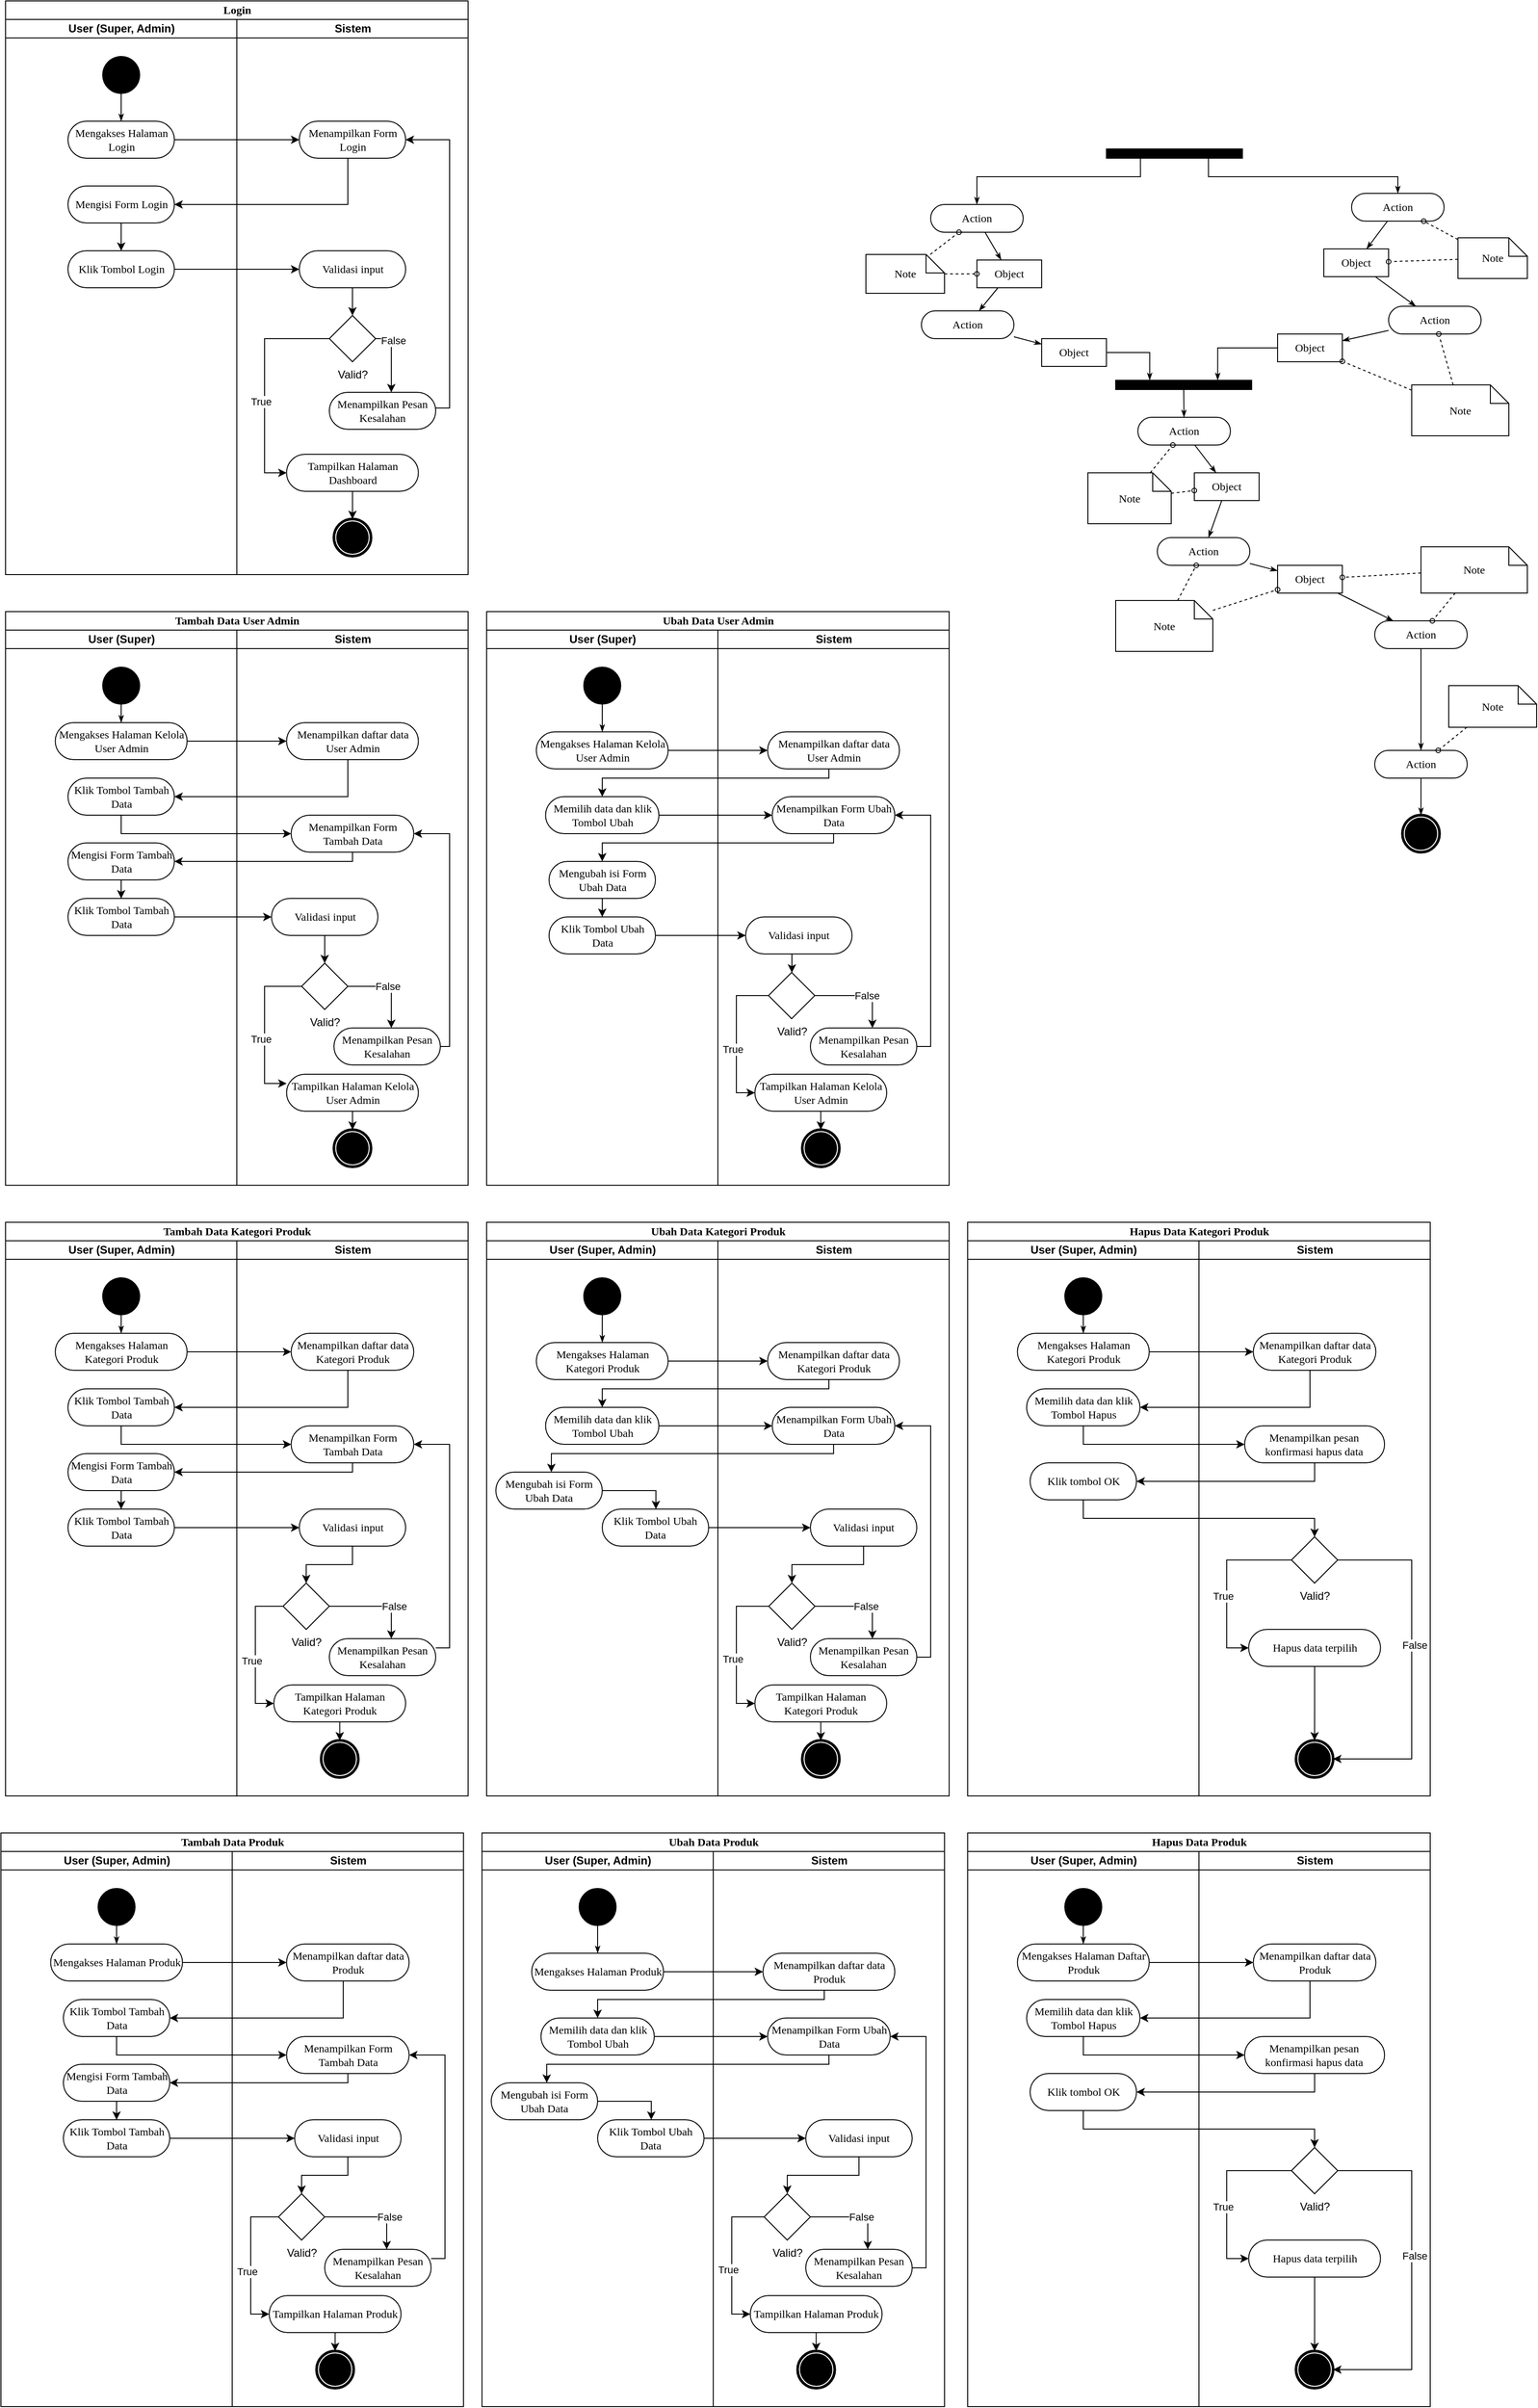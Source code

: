 <mxfile version="24.6.4" type="github">
  <diagram name="Page-1" id="0783ab3e-0a74-02c8-0abd-f7b4e66b4bec">
    <mxGraphModel dx="1909" dy="1096" grid="1" gridSize="10" guides="1" tooltips="1" connect="1" arrows="1" fold="1" page="1" pageScale="1" pageWidth="850" pageHeight="1100" background="none" math="0" shadow="0">
      <root>
        <mxCell id="0" />
        <mxCell id="1" parent="0" />
        <mxCell id="1c1d494c118603dd-1" value="Login" style="swimlane;html=1;childLayout=stackLayout;startSize=20;rounded=0;shadow=0;comic=0;labelBackgroundColor=none;strokeWidth=1;fontFamily=Verdana;fontSize=12;align=center;" parent="1" vertex="1">
          <mxGeometry x="40" y="20" width="500" height="620" as="geometry">
            <mxRectangle x="40" y="20" width="70" height="30" as="alternateBounds" />
          </mxGeometry>
        </mxCell>
        <mxCell id="1c1d494c118603dd-2" value="User (Super, Admin)" style="swimlane;html=1;startSize=20;" parent="1c1d494c118603dd-1" vertex="1">
          <mxGeometry y="20" width="250" height="600" as="geometry" />
        </mxCell>
        <mxCell id="60571a20871a0731-4" value="" style="ellipse;whiteSpace=wrap;html=1;rounded=0;shadow=0;comic=0;labelBackgroundColor=none;strokeWidth=1;fillColor=#000000;fontFamily=Verdana;fontSize=12;align=center;" parent="1c1d494c118603dd-2" vertex="1">
          <mxGeometry x="105" y="40" width="40" height="40" as="geometry" />
        </mxCell>
        <mxCell id="60571a20871a0731-8" value="Mengakses Halaman Login" style="rounded=1;whiteSpace=wrap;html=1;shadow=0;comic=0;labelBackgroundColor=none;strokeWidth=1;fontFamily=Verdana;fontSize=12;align=center;arcSize=50;" parent="1c1d494c118603dd-2" vertex="1">
          <mxGeometry x="67.5" y="110" width="115" height="40" as="geometry" />
        </mxCell>
        <mxCell id="1c1d494c118603dd-27" style="edgeStyle=orthogonalEdgeStyle;rounded=0;html=1;labelBackgroundColor=none;startArrow=none;startFill=0;startSize=5;endArrow=classicThin;endFill=1;endSize=5;jettySize=auto;orthogonalLoop=1;strokeWidth=1;fontFamily=Verdana;fontSize=12" parent="1c1d494c118603dd-2" source="60571a20871a0731-4" target="60571a20871a0731-8" edge="1">
          <mxGeometry relative="1" as="geometry" />
        </mxCell>
        <mxCell id="zufMGLrolCJn3FKlcZjP-13" style="edgeStyle=orthogonalEdgeStyle;rounded=0;orthogonalLoop=1;jettySize=auto;html=1;" parent="1c1d494c118603dd-2" source="zufMGLrolCJn3FKlcZjP-6" target="zufMGLrolCJn3FKlcZjP-11" edge="1">
          <mxGeometry relative="1" as="geometry" />
        </mxCell>
        <mxCell id="zufMGLrolCJn3FKlcZjP-6" value="Mengisi Form Login" style="rounded=1;whiteSpace=wrap;html=1;shadow=0;comic=0;labelBackgroundColor=none;strokeWidth=1;fontFamily=Verdana;fontSize=12;align=center;arcSize=50;" parent="1c1d494c118603dd-2" vertex="1">
          <mxGeometry x="67.5" y="180" width="115" height="40" as="geometry" />
        </mxCell>
        <mxCell id="zufMGLrolCJn3FKlcZjP-11" value="Klik Tombol Login" style="rounded=1;whiteSpace=wrap;html=1;shadow=0;comic=0;labelBackgroundColor=none;strokeWidth=1;fontFamily=Verdana;fontSize=12;align=center;arcSize=50;" parent="1c1d494c118603dd-2" vertex="1">
          <mxGeometry x="67.5" y="250" width="115" height="40" as="geometry" />
        </mxCell>
        <mxCell id="1c1d494c118603dd-3" value="Sistem" style="swimlane;html=1;startSize=20;" parent="1c1d494c118603dd-1" vertex="1">
          <mxGeometry x="250" y="20" width="250" height="600" as="geometry" />
        </mxCell>
        <mxCell id="zufMGLrolCJn3FKlcZjP-10" value="Menampilkan Form Login" style="rounded=1;whiteSpace=wrap;html=1;shadow=0;comic=0;labelBackgroundColor=none;strokeWidth=1;fontFamily=Verdana;fontSize=12;align=center;arcSize=50;" parent="1c1d494c118603dd-3" vertex="1">
          <mxGeometry x="67.5" y="110" width="115" height="40" as="geometry" />
        </mxCell>
        <mxCell id="zufMGLrolCJn3FKlcZjP-20" style="edgeStyle=orthogonalEdgeStyle;rounded=0;orthogonalLoop=1;jettySize=auto;html=1;" parent="1c1d494c118603dd-3" source="zufMGLrolCJn3FKlcZjP-14" target="zufMGLrolCJn3FKlcZjP-18" edge="1">
          <mxGeometry relative="1" as="geometry" />
        </mxCell>
        <mxCell id="zufMGLrolCJn3FKlcZjP-14" value="Validasi input" style="rounded=1;whiteSpace=wrap;html=1;shadow=0;comic=0;labelBackgroundColor=none;strokeWidth=1;fontFamily=Verdana;fontSize=12;align=center;arcSize=50;" parent="1c1d494c118603dd-3" vertex="1">
          <mxGeometry x="67.5" y="250" width="115" height="40" as="geometry" />
        </mxCell>
        <mxCell id="zufMGLrolCJn3FKlcZjP-22" style="edgeStyle=orthogonalEdgeStyle;rounded=0;orthogonalLoop=1;jettySize=auto;html=1;" parent="1c1d494c118603dd-3" source="zufMGLrolCJn3FKlcZjP-18" target="zufMGLrolCJn3FKlcZjP-21" edge="1">
          <mxGeometry relative="1" as="geometry">
            <Array as="points">
              <mxPoint x="167" y="345" />
            </Array>
          </mxGeometry>
        </mxCell>
        <mxCell id="zufMGLrolCJn3FKlcZjP-29" value="False" style="edgeLabel;html=1;align=center;verticalAlign=middle;resizable=0;points=[];" parent="zufMGLrolCJn3FKlcZjP-22" vertex="1" connectable="0">
          <mxGeometry x="-0.06" y="2" relative="1" as="geometry">
            <mxPoint y="-17" as="offset" />
          </mxGeometry>
        </mxCell>
        <mxCell id="zufMGLrolCJn3FKlcZjP-27" style="edgeStyle=orthogonalEdgeStyle;rounded=0;orthogonalLoop=1;jettySize=auto;html=1;" parent="1c1d494c118603dd-3" source="zufMGLrolCJn3FKlcZjP-18" target="zufMGLrolCJn3FKlcZjP-24" edge="1">
          <mxGeometry relative="1" as="geometry">
            <Array as="points">
              <mxPoint x="30" y="345" />
              <mxPoint x="30" y="490" />
            </Array>
          </mxGeometry>
        </mxCell>
        <mxCell id="zufMGLrolCJn3FKlcZjP-31" value="True" style="edgeLabel;html=1;align=center;verticalAlign=middle;resizable=0;points=[];" parent="zufMGLrolCJn3FKlcZjP-27" vertex="1" connectable="0">
          <mxGeometry x="0.151" y="-4" relative="1" as="geometry">
            <mxPoint as="offset" />
          </mxGeometry>
        </mxCell>
        <mxCell id="zufMGLrolCJn3FKlcZjP-18" value="Valid?" style="points=[[0.25,0.25,0],[0.5,0,0],[0.75,0.25,0],[1,0.5,0],[0.75,0.75,0],[0.5,1,0],[0.25,0.75,0],[0,0.5,0]];shape=mxgraph.bpmn.gateway2;html=1;verticalLabelPosition=bottom;labelBackgroundColor=#ffffff;verticalAlign=top;align=center;perimeter=rhombusPerimeter;outlineConnect=0;outline=none;symbol=none;rotation=0;" parent="1c1d494c118603dd-3" vertex="1">
          <mxGeometry x="100.0" y="320" width="50" height="50" as="geometry" />
        </mxCell>
        <mxCell id="zufMGLrolCJn3FKlcZjP-23" style="edgeStyle=orthogonalEdgeStyle;rounded=0;orthogonalLoop=1;jettySize=auto;html=1;" parent="1c1d494c118603dd-3" source="zufMGLrolCJn3FKlcZjP-21" target="zufMGLrolCJn3FKlcZjP-10" edge="1">
          <mxGeometry relative="1" as="geometry">
            <Array as="points">
              <mxPoint x="230" y="420" />
              <mxPoint x="230" y="130" />
            </Array>
          </mxGeometry>
        </mxCell>
        <mxCell id="zufMGLrolCJn3FKlcZjP-21" value="Menampilkan Pesan Kesalahan" style="rounded=1;whiteSpace=wrap;html=1;shadow=0;comic=0;labelBackgroundColor=none;strokeWidth=1;fontFamily=Verdana;fontSize=12;align=center;arcSize=50;" parent="1c1d494c118603dd-3" vertex="1">
          <mxGeometry x="100" y="403" width="115" height="40" as="geometry" />
        </mxCell>
        <mxCell id="zufMGLrolCJn3FKlcZjP-28" style="edgeStyle=orthogonalEdgeStyle;rounded=0;orthogonalLoop=1;jettySize=auto;html=1;entryX=0.5;entryY=0;entryDx=0;entryDy=0;" parent="1c1d494c118603dd-3" source="zufMGLrolCJn3FKlcZjP-24" target="zufMGLrolCJn3FKlcZjP-25" edge="1">
          <mxGeometry relative="1" as="geometry" />
        </mxCell>
        <mxCell id="zufMGLrolCJn3FKlcZjP-24" value="Tampilkan Halaman Dashboard" style="rounded=1;whiteSpace=wrap;html=1;shadow=0;comic=0;labelBackgroundColor=none;strokeWidth=1;fontFamily=Verdana;fontSize=12;align=center;arcSize=50;" parent="1c1d494c118603dd-3" vertex="1">
          <mxGeometry x="53.75" y="470" width="142.5" height="40" as="geometry" />
        </mxCell>
        <mxCell id="zufMGLrolCJn3FKlcZjP-25" value="" style="shape=mxgraph.bpmn.shape;html=1;verticalLabelPosition=bottom;labelBackgroundColor=#ffffff;verticalAlign=top;perimeter=ellipsePerimeter;outline=end;symbol=terminate;rounded=0;shadow=0;comic=0;strokeWidth=1;fontFamily=Verdana;fontSize=12;align=center;" parent="1c1d494c118603dd-3" vertex="1">
          <mxGeometry x="105" y="540" width="40" height="40" as="geometry" />
        </mxCell>
        <mxCell id="zufMGLrolCJn3FKlcZjP-4" style="edgeStyle=orthogonalEdgeStyle;rounded=0;orthogonalLoop=1;jettySize=auto;html=1;" parent="1c1d494c118603dd-1" source="60571a20871a0731-8" target="zufMGLrolCJn3FKlcZjP-10" edge="1">
          <mxGeometry relative="1" as="geometry">
            <mxPoint x="325" y="140" as="targetPoint" />
          </mxGeometry>
        </mxCell>
        <mxCell id="zufMGLrolCJn3FKlcZjP-9" style="edgeStyle=orthogonalEdgeStyle;rounded=0;orthogonalLoop=1;jettySize=auto;html=1;" parent="1c1d494c118603dd-1" source="zufMGLrolCJn3FKlcZjP-10" target="zufMGLrolCJn3FKlcZjP-6" edge="1">
          <mxGeometry relative="1" as="geometry">
            <mxPoint x="370.059" y="155" as="sourcePoint" />
            <Array as="points">
              <mxPoint x="370" y="220" />
            </Array>
          </mxGeometry>
        </mxCell>
        <mxCell id="zufMGLrolCJn3FKlcZjP-16" style="edgeStyle=orthogonalEdgeStyle;rounded=0;orthogonalLoop=1;jettySize=auto;html=1;" parent="1c1d494c118603dd-1" source="zufMGLrolCJn3FKlcZjP-11" target="zufMGLrolCJn3FKlcZjP-14" edge="1">
          <mxGeometry relative="1" as="geometry" />
        </mxCell>
        <mxCell id="1c1d494c118603dd-34" style="edgeStyle=none;rounded=0;html=1;labelBackgroundColor=none;startArrow=none;startFill=0;startSize=5;endArrow=classicThin;endFill=1;endSize=5;jettySize=auto;orthogonalLoop=1;strokeWidth=1;fontFamily=Verdana;fontSize=12" parent="1" source="1c1d494c118603dd-6" target="1c1d494c118603dd-10" edge="1">
          <mxGeometry relative="1" as="geometry" />
        </mxCell>
        <mxCell id="1c1d494c118603dd-6" value="Action" style="rounded=1;whiteSpace=wrap;html=1;shadow=0;comic=0;labelBackgroundColor=none;strokeWidth=1;fontFamily=Verdana;fontSize=12;align=center;arcSize=50;" parent="1" vertex="1">
          <mxGeometry x="1040" y="240" width="100" height="30" as="geometry" />
        </mxCell>
        <mxCell id="1c1d494c118603dd-7" value="Action" style="rounded=1;whiteSpace=wrap;html=1;shadow=0;comic=0;labelBackgroundColor=none;strokeWidth=1;fontFamily=Verdana;fontSize=12;align=center;arcSize=50;" parent="1" vertex="1">
          <mxGeometry x="1030" y="355" width="100" height="30" as="geometry" />
        </mxCell>
        <mxCell id="1c1d494c118603dd-35" style="edgeStyle=none;rounded=0;html=1;labelBackgroundColor=none;startArrow=none;startFill=0;startSize=5;endArrow=classicThin;endFill=1;endSize=5;jettySize=auto;orthogonalLoop=1;strokeWidth=1;fontFamily=Verdana;fontSize=12" parent="1" source="1c1d494c118603dd-10" target="1c1d494c118603dd-7" edge="1">
          <mxGeometry relative="1" as="geometry" />
        </mxCell>
        <mxCell id="1c1d494c118603dd-10" value="Object" style="rounded=0;whiteSpace=wrap;html=1;shadow=0;comic=0;labelBackgroundColor=none;strokeWidth=1;fontFamily=Verdana;fontSize=12;align=center;arcSize=50;" parent="1" vertex="1">
          <mxGeometry x="1090" y="300" width="70" height="30" as="geometry" />
        </mxCell>
        <mxCell id="1c1d494c118603dd-46" style="edgeStyle=none;rounded=0;html=1;labelBackgroundColor=none;startArrow=none;startFill=0;startSize=5;endArrow=oval;endFill=0;endSize=5;jettySize=auto;orthogonalLoop=1;strokeWidth=1;fontFamily=Verdana;fontSize=12;dashed=1;" parent="1" source="1c1d494c118603dd-21" target="1c1d494c118603dd-6" edge="1">
          <mxGeometry relative="1" as="geometry" />
        </mxCell>
        <mxCell id="1c1d494c118603dd-47" style="edgeStyle=none;rounded=0;html=1;dashed=1;labelBackgroundColor=none;startArrow=none;startFill=0;startSize=5;endArrow=oval;endFill=0;endSize=5;jettySize=auto;orthogonalLoop=1;strokeWidth=1;fontFamily=Verdana;fontSize=12" parent="1" source="1c1d494c118603dd-21" target="1c1d494c118603dd-10" edge="1">
          <mxGeometry relative="1" as="geometry" />
        </mxCell>
        <mxCell id="60571a20871a0731-3" value="" style="whiteSpace=wrap;html=1;rounded=0;shadow=0;comic=0;labelBackgroundColor=none;strokeWidth=1;fillColor=#000000;fontFamily=Verdana;fontSize=12;align=center;rotation=0;" parent="1" vertex="1">
          <mxGeometry x="1230" y="180" width="147" height="10" as="geometry" />
        </mxCell>
        <mxCell id="1c1d494c118603dd-40" style="edgeStyle=none;rounded=0;html=1;labelBackgroundColor=none;startArrow=none;startFill=0;startSize=5;endArrow=classicThin;endFill=1;endSize=5;jettySize=auto;orthogonalLoop=1;strokeWidth=1;fontFamily=Verdana;fontSize=12" parent="1" source="1c1d494c118603dd-11" target="1c1d494c118603dd-15" edge="1">
          <mxGeometry relative="1" as="geometry" />
        </mxCell>
        <mxCell id="1c1d494c118603dd-11" value="Action" style="rounded=1;whiteSpace=wrap;html=1;shadow=0;comic=0;labelBackgroundColor=none;strokeWidth=1;fontFamily=Verdana;fontSize=12;align=center;arcSize=50;" parent="1" vertex="1">
          <mxGeometry x="1264" y="470" width="100" height="30" as="geometry" />
        </mxCell>
        <mxCell id="1c1d494c118603dd-39" style="edgeStyle=none;rounded=0;html=1;labelBackgroundColor=none;startArrow=none;startFill=0;startSize=5;endArrow=classicThin;endFill=1;endSize=5;jettySize=auto;orthogonalLoop=1;strokeWidth=1;fontFamily=Verdana;fontSize=12" parent="1" source="1c1d494c118603dd-12" target="1c1d494c118603dd-11" edge="1">
          <mxGeometry relative="1" as="geometry" />
        </mxCell>
        <mxCell id="1c1d494c118603dd-12" value="" style="whiteSpace=wrap;html=1;rounded=0;shadow=0;comic=0;labelBackgroundColor=none;strokeWidth=1;fillColor=#000000;fontFamily=Verdana;fontSize=12;align=center;rotation=0;" parent="1" vertex="1">
          <mxGeometry x="1240" y="430" width="147" height="10" as="geometry" />
        </mxCell>
        <mxCell id="1c1d494c118603dd-32" style="edgeStyle=orthogonalEdgeStyle;rounded=0;html=1;entryX=0.25;entryY=0;labelBackgroundColor=none;startArrow=none;startFill=0;startSize=5;endArrow=classicThin;endFill=1;endSize=5;jettySize=auto;orthogonalLoop=1;strokeWidth=1;fontFamily=Verdana;fontSize=12" parent="1" source="1c1d494c118603dd-14" target="1c1d494c118603dd-12" edge="1">
          <mxGeometry relative="1" as="geometry" />
        </mxCell>
        <mxCell id="1c1d494c118603dd-14" value="Object" style="rounded=0;whiteSpace=wrap;html=1;shadow=0;comic=0;labelBackgroundColor=none;strokeWidth=1;fontFamily=Verdana;fontSize=12;align=center;arcSize=50;" parent="1" vertex="1">
          <mxGeometry x="1160" y="385" width="70" height="30" as="geometry" />
        </mxCell>
        <mxCell id="1c1d494c118603dd-41" style="edgeStyle=none;rounded=0;html=1;labelBackgroundColor=none;startArrow=none;startFill=0;startSize=5;endArrow=classicThin;endFill=1;endSize=5;jettySize=auto;orthogonalLoop=1;strokeWidth=1;fontFamily=Verdana;fontSize=12" parent="1" source="1c1d494c118603dd-15" target="1c1d494c118603dd-16" edge="1">
          <mxGeometry relative="1" as="geometry" />
        </mxCell>
        <mxCell id="1c1d494c118603dd-15" value="Object" style="rounded=0;whiteSpace=wrap;html=1;shadow=0;comic=0;labelBackgroundColor=none;strokeWidth=1;fontFamily=Verdana;fontSize=12;align=center;arcSize=50;" parent="1" vertex="1">
          <mxGeometry x="1325" y="530" width="70" height="30" as="geometry" />
        </mxCell>
        <mxCell id="1c1d494c118603dd-16" value="Action" style="rounded=1;whiteSpace=wrap;html=1;shadow=0;comic=0;labelBackgroundColor=none;strokeWidth=1;fontFamily=Verdana;fontSize=12;align=center;arcSize=50;" parent="1" vertex="1">
          <mxGeometry x="1285" y="600" width="100" height="30" as="geometry" />
        </mxCell>
        <mxCell id="1c1d494c118603dd-52" style="edgeStyle=none;rounded=0;html=1;dashed=1;labelBackgroundColor=none;startArrow=none;startFill=0;startSize=5;endArrow=oval;endFill=0;endSize=5;jettySize=auto;orthogonalLoop=1;strokeWidth=1;fontFamily=Verdana;fontSize=12" parent="1" source="1c1d494c118603dd-23" target="1c1d494c118603dd-11" edge="1">
          <mxGeometry relative="1" as="geometry" />
        </mxCell>
        <mxCell id="1c1d494c118603dd-53" style="edgeStyle=none;rounded=0;html=1;dashed=1;labelBackgroundColor=none;startArrow=none;startFill=0;startSize=5;endArrow=oval;endFill=0;endSize=5;jettySize=auto;orthogonalLoop=1;strokeWidth=1;fontFamily=Verdana;fontSize=12" parent="1" source="1c1d494c118603dd-23" target="1c1d494c118603dd-15" edge="1">
          <mxGeometry relative="1" as="geometry" />
        </mxCell>
        <mxCell id="1c1d494c118603dd-23" value="Note" style="shape=note;whiteSpace=wrap;html=1;rounded=0;shadow=0;comic=0;labelBackgroundColor=none;strokeWidth=1;fontFamily=Verdana;fontSize=12;align=center;size=20;" parent="1" vertex="1">
          <mxGeometry x="1210" y="530" width="90" height="55" as="geometry" />
        </mxCell>
        <mxCell id="1c1d494c118603dd-54" style="edgeStyle=none;rounded=0;html=1;dashed=1;labelBackgroundColor=none;startArrow=none;startFill=0;startSize=5;endArrow=oval;endFill=0;endSize=5;jettySize=auto;orthogonalLoop=1;strokeWidth=1;fontFamily=Verdana;fontSize=12" parent="1" source="1c1d494c118603dd-24" target="1c1d494c118603dd-16" edge="1">
          <mxGeometry relative="1" as="geometry" />
        </mxCell>
        <mxCell id="1c1d494c118603dd-24" value="Note" style="shape=note;whiteSpace=wrap;html=1;rounded=0;shadow=0;comic=0;labelBackgroundColor=none;strokeWidth=1;fontFamily=Verdana;fontSize=12;align=center;size=20;" parent="1" vertex="1">
          <mxGeometry x="1240" y="668" width="105" height="55" as="geometry" />
        </mxCell>
        <mxCell id="1c1d494c118603dd-33" style="rounded=0;html=1;labelBackgroundColor=none;startArrow=none;startFill=0;startSize=5;endArrow=classicThin;endFill=1;endSize=5;jettySize=auto;orthogonalLoop=1;strokeWidth=1;fontFamily=Verdana;fontSize=12" parent="1" source="1c1d494c118603dd-5" target="1c1d494c118603dd-9" edge="1">
          <mxGeometry relative="1" as="geometry" />
        </mxCell>
        <mxCell id="1c1d494c118603dd-5" value="Action" style="rounded=1;whiteSpace=wrap;html=1;shadow=0;comic=0;labelBackgroundColor=none;strokeWidth=1;fontFamily=Verdana;fontSize=12;align=center;arcSize=50;" parent="1" vertex="1">
          <mxGeometry x="1495" y="228" width="100" height="30" as="geometry" />
        </mxCell>
        <mxCell id="1c1d494c118603dd-38" style="edgeStyle=none;rounded=0;html=1;labelBackgroundColor=none;startArrow=none;startFill=0;startSize=5;endArrow=classicThin;endFill=1;endSize=5;jettySize=auto;orthogonalLoop=1;strokeWidth=1;fontFamily=Verdana;fontSize=12" parent="1" source="1c1d494c118603dd-8" target="1c1d494c118603dd-13" edge="1">
          <mxGeometry relative="1" as="geometry" />
        </mxCell>
        <mxCell id="1c1d494c118603dd-8" value="Action" style="rounded=1;whiteSpace=wrap;html=1;shadow=0;comic=0;labelBackgroundColor=none;strokeWidth=1;fontFamily=Verdana;fontSize=12;align=center;arcSize=50;" parent="1" vertex="1">
          <mxGeometry x="1535" y="350" width="100" height="30" as="geometry" />
        </mxCell>
        <mxCell id="1c1d494c118603dd-37" style="edgeStyle=none;rounded=0;html=1;labelBackgroundColor=none;startArrow=none;startFill=0;startSize=5;endArrow=classicThin;endFill=1;endSize=5;jettySize=auto;orthogonalLoop=1;strokeWidth=1;fontFamily=Verdana;fontSize=12" parent="1" source="1c1d494c118603dd-9" target="1c1d494c118603dd-8" edge="1">
          <mxGeometry relative="1" as="geometry" />
        </mxCell>
        <mxCell id="1c1d494c118603dd-9" value="Object" style="rounded=0;whiteSpace=wrap;html=1;shadow=0;comic=0;labelBackgroundColor=none;strokeWidth=1;fontFamily=Verdana;fontSize=12;align=center;arcSize=50;" parent="1" vertex="1">
          <mxGeometry x="1465" y="288" width="70" height="30" as="geometry" />
        </mxCell>
        <mxCell id="1c1d494c118603dd-13" value="Object" style="rounded=0;whiteSpace=wrap;html=1;shadow=0;comic=0;labelBackgroundColor=none;strokeWidth=1;fontFamily=Verdana;fontSize=12;align=center;arcSize=50;" parent="1" vertex="1">
          <mxGeometry x="1415" y="380" width="70" height="30" as="geometry" />
        </mxCell>
        <mxCell id="1c1d494c118603dd-43" style="edgeStyle=none;rounded=0;html=1;labelBackgroundColor=none;startArrow=none;startFill=0;startSize=5;endArrow=classicThin;endFill=1;endSize=5;jettySize=auto;orthogonalLoop=1;strokeWidth=1;fontFamily=Verdana;fontSize=12" parent="1" source="1c1d494c118603dd-17" target="1c1d494c118603dd-18" edge="1">
          <mxGeometry relative="1" as="geometry" />
        </mxCell>
        <mxCell id="1c1d494c118603dd-17" value="Object" style="rounded=0;whiteSpace=wrap;html=1;shadow=0;comic=0;labelBackgroundColor=none;strokeWidth=1;fontFamily=Verdana;fontSize=12;align=center;arcSize=50;" parent="1" vertex="1">
          <mxGeometry x="1415" y="630" width="70" height="30" as="geometry" />
        </mxCell>
        <mxCell id="1c1d494c118603dd-44" style="edgeStyle=none;rounded=0;html=1;labelBackgroundColor=none;startArrow=none;startFill=0;startSize=5;endArrow=classicThin;endFill=1;endSize=5;jettySize=auto;orthogonalLoop=1;strokeWidth=1;fontFamily=Verdana;fontSize=12" parent="1" source="1c1d494c118603dd-18" target="1c1d494c118603dd-19" edge="1">
          <mxGeometry relative="1" as="geometry" />
        </mxCell>
        <mxCell id="1c1d494c118603dd-18" value="Action" style="rounded=1;whiteSpace=wrap;html=1;shadow=0;comic=0;labelBackgroundColor=none;strokeWidth=1;fontFamily=Verdana;fontSize=12;align=center;arcSize=50;" parent="1" vertex="1">
          <mxGeometry x="1520" y="690" width="100" height="30" as="geometry" />
        </mxCell>
        <mxCell id="1c1d494c118603dd-45" style="edgeStyle=none;rounded=0;html=1;labelBackgroundColor=none;startArrow=none;startFill=0;startSize=5;endArrow=classicThin;endFill=1;endSize=5;jettySize=auto;orthogonalLoop=1;strokeWidth=1;fontFamily=Verdana;fontSize=12" parent="1" source="1c1d494c118603dd-19" target="60571a20871a0731-5" edge="1">
          <mxGeometry relative="1" as="geometry" />
        </mxCell>
        <mxCell id="1c1d494c118603dd-19" value="Action" style="rounded=1;whiteSpace=wrap;html=1;shadow=0;comic=0;labelBackgroundColor=none;strokeWidth=1;fontFamily=Verdana;fontSize=12;align=center;arcSize=50;" parent="1" vertex="1">
          <mxGeometry x="1520" y="830" width="100" height="30" as="geometry" />
        </mxCell>
        <mxCell id="60571a20871a0731-5" value="" style="shape=mxgraph.bpmn.shape;html=1;verticalLabelPosition=bottom;labelBackgroundColor=#ffffff;verticalAlign=top;perimeter=ellipsePerimeter;outline=end;symbol=terminate;rounded=0;shadow=0;comic=0;strokeWidth=1;fontFamily=Verdana;fontSize=12;align=center;" parent="1" vertex="1">
          <mxGeometry x="1550" y="900" width="40" height="40" as="geometry" />
        </mxCell>
        <mxCell id="1c1d494c118603dd-48" style="edgeStyle=none;rounded=0;html=1;dashed=1;labelBackgroundColor=none;startArrow=none;startFill=0;startSize=5;endArrow=oval;endFill=0;endSize=5;jettySize=auto;orthogonalLoop=1;strokeWidth=1;fontFamily=Verdana;fontSize=12" parent="1" source="1c1d494c118603dd-20" target="1c1d494c118603dd-5" edge="1">
          <mxGeometry relative="1" as="geometry" />
        </mxCell>
        <mxCell id="1c1d494c118603dd-49" style="edgeStyle=none;rounded=0;html=1;dashed=1;labelBackgroundColor=none;startArrow=none;startFill=0;startSize=5;endArrow=oval;endFill=0;endSize=5;jettySize=auto;orthogonalLoop=1;strokeWidth=1;fontFamily=Verdana;fontSize=12" parent="1" source="1c1d494c118603dd-20" target="1c1d494c118603dd-9" edge="1">
          <mxGeometry relative="1" as="geometry" />
        </mxCell>
        <mxCell id="1c1d494c118603dd-20" value="Note" style="shape=note;whiteSpace=wrap;html=1;rounded=0;shadow=0;comic=0;labelBackgroundColor=none;strokeWidth=1;fontFamily=Verdana;fontSize=12;align=center;size=20;" parent="1" vertex="1">
          <mxGeometry x="1610" y="276" width="75" height="44" as="geometry" />
        </mxCell>
        <mxCell id="1c1d494c118603dd-50" style="edgeStyle=none;rounded=0;html=1;dashed=1;labelBackgroundColor=none;startArrow=none;startFill=0;startSize=5;endArrow=oval;endFill=0;endSize=5;jettySize=auto;orthogonalLoop=1;strokeWidth=1;fontFamily=Verdana;fontSize=12" parent="1" source="1c1d494c118603dd-22" target="1c1d494c118603dd-8" edge="1">
          <mxGeometry relative="1" as="geometry" />
        </mxCell>
        <mxCell id="1c1d494c118603dd-51" style="edgeStyle=none;rounded=0;html=1;dashed=1;labelBackgroundColor=none;startArrow=none;startFill=0;startSize=5;endArrow=oval;endFill=0;endSize=5;jettySize=auto;orthogonalLoop=1;strokeWidth=1;fontFamily=Verdana;fontSize=12" parent="1" source="1c1d494c118603dd-22" target="1c1d494c118603dd-13" edge="1">
          <mxGeometry relative="1" as="geometry" />
        </mxCell>
        <mxCell id="1c1d494c118603dd-22" value="Note" style="shape=note;whiteSpace=wrap;html=1;rounded=0;shadow=0;comic=0;labelBackgroundColor=none;strokeWidth=1;fontFamily=Verdana;fontSize=12;align=center;size=20;" parent="1" vertex="1">
          <mxGeometry x="1560" y="435" width="105" height="55" as="geometry" />
        </mxCell>
        <mxCell id="1c1d494c118603dd-56" style="edgeStyle=none;rounded=0;html=1;dashed=1;labelBackgroundColor=none;startArrow=none;startFill=0;startSize=5;endArrow=oval;endFill=0;endSize=5;jettySize=auto;orthogonalLoop=1;strokeWidth=1;fontFamily=Verdana;fontSize=12" parent="1" source="1c1d494c118603dd-25" target="1c1d494c118603dd-18" edge="1">
          <mxGeometry relative="1" as="geometry" />
        </mxCell>
        <mxCell id="1c1d494c118603dd-57" style="edgeStyle=none;rounded=0;html=1;dashed=1;labelBackgroundColor=none;startArrow=none;startFill=0;startSize=5;endArrow=oval;endFill=0;endSize=5;jettySize=auto;orthogonalLoop=1;strokeWidth=1;fontFamily=Verdana;fontSize=12" parent="1" source="1c1d494c118603dd-25" target="1c1d494c118603dd-17" edge="1">
          <mxGeometry relative="1" as="geometry" />
        </mxCell>
        <mxCell id="1c1d494c118603dd-25" value="Note" style="shape=note;whiteSpace=wrap;html=1;rounded=0;shadow=0;comic=0;labelBackgroundColor=none;strokeWidth=1;fontFamily=Verdana;fontSize=12;align=center;size=20;" parent="1" vertex="1">
          <mxGeometry x="1570" y="610" width="115" height="50" as="geometry" />
        </mxCell>
        <mxCell id="1c1d494c118603dd-58" style="edgeStyle=none;rounded=0;html=1;dashed=1;labelBackgroundColor=none;startArrow=none;startFill=0;startSize=5;endArrow=oval;endFill=0;endSize=5;jettySize=auto;orthogonalLoop=1;strokeWidth=1;fontFamily=Verdana;fontSize=12" parent="1" source="1c1d494c118603dd-26" target="1c1d494c118603dd-19" edge="1">
          <mxGeometry relative="1" as="geometry" />
        </mxCell>
        <mxCell id="1c1d494c118603dd-29" style="edgeStyle=orthogonalEdgeStyle;rounded=0;html=1;exitX=0.75;exitY=1;labelBackgroundColor=none;startArrow=none;startFill=0;startSize=5;endArrow=classicThin;endFill=1;endSize=5;jettySize=auto;orthogonalLoop=1;strokeWidth=1;fontFamily=Verdana;fontSize=12" parent="1" source="60571a20871a0731-3" target="1c1d494c118603dd-5" edge="1">
          <mxGeometry relative="1" as="geometry">
            <Array as="points">
              <mxPoint x="1340" y="210" />
              <mxPoint x="1545" y="210" />
            </Array>
          </mxGeometry>
        </mxCell>
        <mxCell id="1c1d494c118603dd-30" style="edgeStyle=orthogonalEdgeStyle;rounded=0;html=1;exitX=0.25;exitY=1;entryX=0.5;entryY=0;labelBackgroundColor=none;startArrow=none;startFill=0;startSize=5;endArrow=classicThin;endFill=1;endSize=5;jettySize=auto;orthogonalLoop=1;strokeWidth=1;fontFamily=Verdana;fontSize=12" parent="1" source="60571a20871a0731-3" target="1c1d494c118603dd-6" edge="1">
          <mxGeometry relative="1" as="geometry">
            <Array as="points">
              <mxPoint x="1267" y="210" />
              <mxPoint x="1090" y="210" />
            </Array>
          </mxGeometry>
        </mxCell>
        <mxCell id="1c1d494c118603dd-31" style="edgeStyle=orthogonalEdgeStyle;rounded=0;html=1;entryX=0.75;entryY=0;labelBackgroundColor=none;startArrow=none;startFill=0;startSize=5;endArrow=classicThin;endFill=1;endSize=5;jettySize=auto;orthogonalLoop=1;strokeWidth=1;fontFamily=Verdana;fontSize=12" parent="1" source="1c1d494c118603dd-13" target="1c1d494c118603dd-12" edge="1">
          <mxGeometry relative="1" as="geometry" />
        </mxCell>
        <mxCell id="1c1d494c118603dd-36" style="edgeStyle=none;rounded=0;html=1;labelBackgroundColor=none;startArrow=none;startFill=0;startSize=5;endArrow=classicThin;endFill=1;endSize=5;jettySize=auto;orthogonalLoop=1;strokeWidth=1;fontFamily=Verdana;fontSize=12" parent="1" source="1c1d494c118603dd-7" target="1c1d494c118603dd-14" edge="1">
          <mxGeometry relative="1" as="geometry" />
        </mxCell>
        <mxCell id="1c1d494c118603dd-42" style="edgeStyle=none;rounded=0;html=1;labelBackgroundColor=none;startArrow=none;startFill=0;startSize=5;endArrow=classicThin;endFill=1;endSize=5;jettySize=auto;orthogonalLoop=1;strokeWidth=1;fontFamily=Verdana;fontSize=12" parent="1" source="1c1d494c118603dd-16" target="1c1d494c118603dd-17" edge="1">
          <mxGeometry relative="1" as="geometry" />
        </mxCell>
        <mxCell id="1c1d494c118603dd-55" style="edgeStyle=none;rounded=0;html=1;dashed=1;labelBackgroundColor=none;startArrow=none;startFill=0;startSize=5;endArrow=oval;endFill=0;endSize=5;jettySize=auto;orthogonalLoop=1;strokeWidth=1;fontFamily=Verdana;fontSize=12" parent="1" source="1c1d494c118603dd-24" target="1c1d494c118603dd-17" edge="1">
          <mxGeometry relative="1" as="geometry" />
        </mxCell>
        <mxCell id="1c1d494c118603dd-26" value="Note" style="shape=note;whiteSpace=wrap;html=1;rounded=0;shadow=0;comic=0;labelBackgroundColor=none;strokeWidth=1;fontFamily=Verdana;fontSize=12;align=center;size=20;" parent="1" vertex="1">
          <mxGeometry x="1600" y="760" width="95" height="45" as="geometry" />
        </mxCell>
        <mxCell id="1c1d494c118603dd-21" value="Note" style="shape=note;whiteSpace=wrap;html=1;rounded=0;shadow=0;comic=0;labelBackgroundColor=none;strokeWidth=1;fontFamily=Verdana;fontSize=12;align=center;size=20;" parent="1" vertex="1">
          <mxGeometry x="970" y="294" width="85" height="42" as="geometry" />
        </mxCell>
        <mxCell id="EVS3zEjeQcRhhYnlzs17-1" value="Ubah Data User Admin" style="swimlane;html=1;childLayout=stackLayout;startSize=20;rounded=0;shadow=0;comic=0;labelBackgroundColor=none;strokeWidth=1;fontFamily=Verdana;fontSize=12;align=center;" parent="1" vertex="1">
          <mxGeometry x="560" y="680" width="500" height="620" as="geometry">
            <mxRectangle x="40" y="20" width="70" height="30" as="alternateBounds" />
          </mxGeometry>
        </mxCell>
        <mxCell id="EVS3zEjeQcRhhYnlzs17-2" value="User (Super)" style="swimlane;html=1;startSize=20;" parent="EVS3zEjeQcRhhYnlzs17-1" vertex="1">
          <mxGeometry y="20" width="250" height="600" as="geometry" />
        </mxCell>
        <mxCell id="EVS3zEjeQcRhhYnlzs17-3" value="" style="ellipse;whiteSpace=wrap;html=1;rounded=0;shadow=0;comic=0;labelBackgroundColor=none;strokeWidth=1;fillColor=#000000;fontFamily=Verdana;fontSize=12;align=center;" parent="EVS3zEjeQcRhhYnlzs17-2" vertex="1">
          <mxGeometry x="105" y="40" width="40" height="40" as="geometry" />
        </mxCell>
        <mxCell id="EVS3zEjeQcRhhYnlzs17-4" value="Mengakses Halaman Kelola User Admin" style="rounded=1;whiteSpace=wrap;html=1;shadow=0;comic=0;labelBackgroundColor=none;strokeWidth=1;fontFamily=Verdana;fontSize=12;align=center;arcSize=50;" parent="EVS3zEjeQcRhhYnlzs17-2" vertex="1">
          <mxGeometry x="53.75" y="110" width="142.5" height="40" as="geometry" />
        </mxCell>
        <mxCell id="EVS3zEjeQcRhhYnlzs17-5" style="edgeStyle=orthogonalEdgeStyle;rounded=0;html=1;labelBackgroundColor=none;startArrow=none;startFill=0;startSize=5;endArrow=classicThin;endFill=1;endSize=5;jettySize=auto;orthogonalLoop=1;strokeWidth=1;fontFamily=Verdana;fontSize=12" parent="EVS3zEjeQcRhhYnlzs17-2" source="EVS3zEjeQcRhhYnlzs17-3" target="EVS3zEjeQcRhhYnlzs17-4" edge="1">
          <mxGeometry relative="1" as="geometry" />
        </mxCell>
        <mxCell id="EVS3zEjeQcRhhYnlzs17-7" value="Memilih data dan klik Tombol Ubah" style="rounded=1;whiteSpace=wrap;html=1;shadow=0;comic=0;labelBackgroundColor=none;strokeWidth=1;fontFamily=Verdana;fontSize=12;align=center;arcSize=50;" parent="EVS3zEjeQcRhhYnlzs17-2" vertex="1">
          <mxGeometry x="63.75" y="180" width="122.5" height="40" as="geometry" />
        </mxCell>
        <mxCell id="EVS3zEjeQcRhhYnlzs17-62" value="Mengubah isi Form Ubah Data" style="rounded=1;whiteSpace=wrap;html=1;shadow=0;comic=0;labelBackgroundColor=none;strokeWidth=1;fontFamily=Verdana;fontSize=12;align=center;arcSize=50;" parent="EVS3zEjeQcRhhYnlzs17-2" vertex="1">
          <mxGeometry x="67.5" y="250" width="115" height="40" as="geometry" />
        </mxCell>
        <mxCell id="Ftfzk--W6nuzLrWudvyC-4" value="Klik Tombol Ubah Data" style="rounded=1;whiteSpace=wrap;html=1;shadow=0;comic=0;labelBackgroundColor=none;strokeWidth=1;fontFamily=Verdana;fontSize=12;align=center;arcSize=50;" vertex="1" parent="EVS3zEjeQcRhhYnlzs17-2">
          <mxGeometry x="67.5" y="310" width="115" height="40" as="geometry" />
        </mxCell>
        <mxCell id="EVS3zEjeQcRhhYnlzs17-25" style="edgeStyle=orthogonalEdgeStyle;rounded=0;orthogonalLoop=1;jettySize=auto;html=1;" parent="EVS3zEjeQcRhhYnlzs17-2" source="EVS3zEjeQcRhhYnlzs17-62" target="Ftfzk--W6nuzLrWudvyC-4" edge="1">
          <mxGeometry relative="1" as="geometry">
            <mxPoint x="155" y="270.0" as="sourcePoint" />
            <Array as="points" />
          </mxGeometry>
        </mxCell>
        <mxCell id="EVS3zEjeQcRhhYnlzs17-9" value="Sistem" style="swimlane;html=1;startSize=20;" parent="EVS3zEjeQcRhhYnlzs17-1" vertex="1">
          <mxGeometry x="250" y="20" width="250" height="600" as="geometry" />
        </mxCell>
        <mxCell id="EVS3zEjeQcRhhYnlzs17-10" value="Menampilkan daftar data User Admin" style="rounded=1;whiteSpace=wrap;html=1;shadow=0;comic=0;labelBackgroundColor=none;strokeWidth=1;fontFamily=Verdana;fontSize=12;align=center;arcSize=50;" parent="EVS3zEjeQcRhhYnlzs17-9" vertex="1">
          <mxGeometry x="53.75" y="110" width="142.5" height="40" as="geometry" />
        </mxCell>
        <mxCell id="EVS3zEjeQcRhhYnlzs17-11" style="edgeStyle=orthogonalEdgeStyle;rounded=0;orthogonalLoop=1;jettySize=auto;html=1;" parent="EVS3zEjeQcRhhYnlzs17-9" source="EVS3zEjeQcRhhYnlzs17-12" target="EVS3zEjeQcRhhYnlzs17-17" edge="1">
          <mxGeometry relative="1" as="geometry">
            <Array as="points">
              <mxPoint x="80" y="360" />
              <mxPoint x="80" y="360" />
            </Array>
          </mxGeometry>
        </mxCell>
        <mxCell id="EVS3zEjeQcRhhYnlzs17-12" value="Validasi input" style="rounded=1;whiteSpace=wrap;html=1;shadow=0;comic=0;labelBackgroundColor=none;strokeWidth=1;fontFamily=Verdana;fontSize=12;align=center;arcSize=50;" parent="EVS3zEjeQcRhhYnlzs17-9" vertex="1">
          <mxGeometry x="30" y="310" width="115" height="40" as="geometry" />
        </mxCell>
        <mxCell id="EVS3zEjeQcRhhYnlzs17-13" style="edgeStyle=orthogonalEdgeStyle;rounded=0;orthogonalLoop=1;jettySize=auto;html=1;" parent="EVS3zEjeQcRhhYnlzs17-9" source="EVS3zEjeQcRhhYnlzs17-17" target="EVS3zEjeQcRhhYnlzs17-19" edge="1">
          <mxGeometry relative="1" as="geometry">
            <Array as="points">
              <mxPoint x="167" y="395" />
            </Array>
          </mxGeometry>
        </mxCell>
        <mxCell id="EVS3zEjeQcRhhYnlzs17-14" value="False" style="edgeLabel;html=1;align=center;verticalAlign=middle;resizable=0;points=[];" parent="EVS3zEjeQcRhhYnlzs17-13" vertex="1" connectable="0">
          <mxGeometry x="-0.06" y="2" relative="1" as="geometry">
            <mxPoint x="10" y="2" as="offset" />
          </mxGeometry>
        </mxCell>
        <mxCell id="EVS3zEjeQcRhhYnlzs17-15" style="edgeStyle=orthogonalEdgeStyle;rounded=0;orthogonalLoop=1;jettySize=auto;html=1;" parent="EVS3zEjeQcRhhYnlzs17-9" source="EVS3zEjeQcRhhYnlzs17-17" target="EVS3zEjeQcRhhYnlzs17-21" edge="1">
          <mxGeometry relative="1" as="geometry">
            <Array as="points">
              <mxPoint x="20" y="395" />
              <mxPoint x="20" y="500" />
            </Array>
          </mxGeometry>
        </mxCell>
        <mxCell id="EVS3zEjeQcRhhYnlzs17-16" value="True" style="edgeLabel;html=1;align=center;verticalAlign=middle;resizable=0;points=[];" parent="EVS3zEjeQcRhhYnlzs17-15" vertex="1" connectable="0">
          <mxGeometry x="0.151" y="-4" relative="1" as="geometry">
            <mxPoint as="offset" />
          </mxGeometry>
        </mxCell>
        <mxCell id="EVS3zEjeQcRhhYnlzs17-17" value="Valid?" style="points=[[0.25,0.25,0],[0.5,0,0],[0.75,0.25,0],[1,0.5,0],[0.75,0.75,0],[0.5,1,0],[0.25,0.75,0],[0,0.5,0]];shape=mxgraph.bpmn.gateway2;html=1;verticalLabelPosition=bottom;labelBackgroundColor=#ffffff;verticalAlign=top;align=center;perimeter=rhombusPerimeter;outlineConnect=0;outline=none;symbol=none;rotation=0;" parent="EVS3zEjeQcRhhYnlzs17-9" vertex="1">
          <mxGeometry x="54.75" y="370" width="50" height="50" as="geometry" />
        </mxCell>
        <mxCell id="EVS3zEjeQcRhhYnlzs17-18" style="edgeStyle=orthogonalEdgeStyle;rounded=0;orthogonalLoop=1;jettySize=auto;html=1;" parent="EVS3zEjeQcRhhYnlzs17-9" source="EVS3zEjeQcRhhYnlzs17-19" target="EVS3zEjeQcRhhYnlzs17-61" edge="1">
          <mxGeometry relative="1" as="geometry">
            <Array as="points">
              <mxPoint x="230" y="450" />
              <mxPoint x="230" y="200" />
            </Array>
          </mxGeometry>
        </mxCell>
        <mxCell id="EVS3zEjeQcRhhYnlzs17-19" value="Menampilkan Pesan Kesalahan" style="rounded=1;whiteSpace=wrap;html=1;shadow=0;comic=0;labelBackgroundColor=none;strokeWidth=1;fontFamily=Verdana;fontSize=12;align=center;arcSize=50;" parent="EVS3zEjeQcRhhYnlzs17-9" vertex="1">
          <mxGeometry x="100" y="430" width="115" height="40" as="geometry" />
        </mxCell>
        <mxCell id="EVS3zEjeQcRhhYnlzs17-20" style="edgeStyle=orthogonalEdgeStyle;rounded=0;orthogonalLoop=1;jettySize=auto;html=1;entryX=0.5;entryY=0;entryDx=0;entryDy=0;" parent="EVS3zEjeQcRhhYnlzs17-9" source="EVS3zEjeQcRhhYnlzs17-21" target="EVS3zEjeQcRhhYnlzs17-22" edge="1">
          <mxGeometry relative="1" as="geometry" />
        </mxCell>
        <mxCell id="EVS3zEjeQcRhhYnlzs17-21" value="Tampilkan Halaman Kelola User Admin" style="rounded=1;whiteSpace=wrap;html=1;shadow=0;comic=0;labelBackgroundColor=none;strokeWidth=1;fontFamily=Verdana;fontSize=12;align=center;arcSize=50;" parent="EVS3zEjeQcRhhYnlzs17-9" vertex="1">
          <mxGeometry x="40" y="480" width="142.5" height="40" as="geometry" />
        </mxCell>
        <mxCell id="EVS3zEjeQcRhhYnlzs17-22" value="" style="shape=mxgraph.bpmn.shape;html=1;verticalLabelPosition=bottom;labelBackgroundColor=#ffffff;verticalAlign=top;perimeter=ellipsePerimeter;outline=end;symbol=terminate;rounded=0;shadow=0;comic=0;strokeWidth=1;fontFamily=Verdana;fontSize=12;align=center;" parent="EVS3zEjeQcRhhYnlzs17-9" vertex="1">
          <mxGeometry x="91.25" y="540" width="40" height="40" as="geometry" />
        </mxCell>
        <mxCell id="EVS3zEjeQcRhhYnlzs17-61" value="Menampilkan Form Ubah Data" style="rounded=1;whiteSpace=wrap;html=1;shadow=0;comic=0;labelBackgroundColor=none;strokeWidth=1;fontFamily=Verdana;fontSize=12;align=center;arcSize=50;" parent="EVS3zEjeQcRhhYnlzs17-9" vertex="1">
          <mxGeometry x="58.75" y="180" width="132.5" height="40" as="geometry" />
        </mxCell>
        <mxCell id="EVS3zEjeQcRhhYnlzs17-23" style="edgeStyle=orthogonalEdgeStyle;rounded=0;orthogonalLoop=1;jettySize=auto;html=1;" parent="EVS3zEjeQcRhhYnlzs17-1" source="EVS3zEjeQcRhhYnlzs17-4" target="EVS3zEjeQcRhhYnlzs17-10" edge="1">
          <mxGeometry relative="1" as="geometry">
            <mxPoint x="325" y="140" as="targetPoint" />
          </mxGeometry>
        </mxCell>
        <mxCell id="EVS3zEjeQcRhhYnlzs17-24" style="edgeStyle=orthogonalEdgeStyle;rounded=0;orthogonalLoop=1;jettySize=auto;html=1;" parent="EVS3zEjeQcRhhYnlzs17-1" source="EVS3zEjeQcRhhYnlzs17-10" target="EVS3zEjeQcRhhYnlzs17-7" edge="1">
          <mxGeometry relative="1" as="geometry">
            <mxPoint x="370.059" y="155" as="sourcePoint" />
            <Array as="points">
              <mxPoint x="370" y="180" />
              <mxPoint x="125" y="180" />
            </Array>
          </mxGeometry>
        </mxCell>
        <mxCell id="EVS3zEjeQcRhhYnlzs17-6" style="edgeStyle=orthogonalEdgeStyle;rounded=0;orthogonalLoop=1;jettySize=auto;html=1;" parent="EVS3zEjeQcRhhYnlzs17-1" source="EVS3zEjeQcRhhYnlzs17-7" target="EVS3zEjeQcRhhYnlzs17-61" edge="1">
          <mxGeometry relative="1" as="geometry">
            <mxPoint x="97.471" y="270.0" as="targetPoint" />
          </mxGeometry>
        </mxCell>
        <mxCell id="EVS3zEjeQcRhhYnlzs17-63" style="edgeStyle=orthogonalEdgeStyle;rounded=0;orthogonalLoop=1;jettySize=auto;html=1;" parent="EVS3zEjeQcRhhYnlzs17-1" source="EVS3zEjeQcRhhYnlzs17-61" target="EVS3zEjeQcRhhYnlzs17-62" edge="1">
          <mxGeometry relative="1" as="geometry">
            <Array as="points">
              <mxPoint x="375" y="250" />
              <mxPoint x="125" y="250" />
            </Array>
          </mxGeometry>
        </mxCell>
        <mxCell id="Ftfzk--W6nuzLrWudvyC-5" style="edgeStyle=orthogonalEdgeStyle;rounded=0;orthogonalLoop=1;jettySize=auto;html=1;" edge="1" parent="EVS3zEjeQcRhhYnlzs17-1" source="Ftfzk--W6nuzLrWudvyC-4" target="EVS3zEjeQcRhhYnlzs17-12">
          <mxGeometry relative="1" as="geometry" />
        </mxCell>
        <mxCell id="EVS3zEjeQcRhhYnlzs17-26" value="Tambah Data User Admin" style="swimlane;html=1;childLayout=stackLayout;startSize=20;rounded=0;shadow=0;comic=0;labelBackgroundColor=none;strokeWidth=1;fontFamily=Verdana;fontSize=12;align=center;" parent="1" vertex="1">
          <mxGeometry x="40" y="680" width="500" height="620" as="geometry">
            <mxRectangle x="40" y="20" width="70" height="30" as="alternateBounds" />
          </mxGeometry>
        </mxCell>
        <mxCell id="EVS3zEjeQcRhhYnlzs17-27" value="User (Super)" style="swimlane;html=1;startSize=20;" parent="EVS3zEjeQcRhhYnlzs17-26" vertex="1">
          <mxGeometry y="20" width="250" height="600" as="geometry" />
        </mxCell>
        <mxCell id="EVS3zEjeQcRhhYnlzs17-28" value="" style="ellipse;whiteSpace=wrap;html=1;rounded=0;shadow=0;comic=0;labelBackgroundColor=none;strokeWidth=1;fillColor=#000000;fontFamily=Verdana;fontSize=12;align=center;" parent="EVS3zEjeQcRhhYnlzs17-27" vertex="1">
          <mxGeometry x="105" y="40" width="40" height="40" as="geometry" />
        </mxCell>
        <mxCell id="EVS3zEjeQcRhhYnlzs17-29" value="Mengakses Halaman Kelola User Admin" style="rounded=1;whiteSpace=wrap;html=1;shadow=0;comic=0;labelBackgroundColor=none;strokeWidth=1;fontFamily=Verdana;fontSize=12;align=center;arcSize=50;" parent="EVS3zEjeQcRhhYnlzs17-27" vertex="1">
          <mxGeometry x="53.75" y="100" width="142.5" height="40" as="geometry" />
        </mxCell>
        <mxCell id="EVS3zEjeQcRhhYnlzs17-30" style="edgeStyle=orthogonalEdgeStyle;rounded=0;html=1;labelBackgroundColor=none;startArrow=none;startFill=0;startSize=5;endArrow=classicThin;endFill=1;endSize=5;jettySize=auto;orthogonalLoop=1;strokeWidth=1;fontFamily=Verdana;fontSize=12" parent="EVS3zEjeQcRhhYnlzs17-27" source="EVS3zEjeQcRhhYnlzs17-28" target="EVS3zEjeQcRhhYnlzs17-29" edge="1">
          <mxGeometry relative="1" as="geometry" />
        </mxCell>
        <mxCell id="EVS3zEjeQcRhhYnlzs17-32" value="Klik Tombol Tambah Data" style="rounded=1;whiteSpace=wrap;html=1;shadow=0;comic=0;labelBackgroundColor=none;strokeWidth=1;fontFamily=Verdana;fontSize=12;align=center;arcSize=50;" parent="EVS3zEjeQcRhhYnlzs17-27" vertex="1">
          <mxGeometry x="67.5" y="160" width="115" height="40" as="geometry" />
        </mxCell>
        <mxCell id="EVS3zEjeQcRhhYnlzs17-52" value="Mengisi Form Tambah Data" style="rounded=1;whiteSpace=wrap;html=1;shadow=0;comic=0;labelBackgroundColor=none;strokeWidth=1;fontFamily=Verdana;fontSize=12;align=center;arcSize=50;" parent="EVS3zEjeQcRhhYnlzs17-27" vertex="1">
          <mxGeometry x="67.5" y="230" width="115" height="40" as="geometry" />
        </mxCell>
        <mxCell id="Ftfzk--W6nuzLrWudvyC-1" value="Klik Tombol Tambah Data" style="rounded=1;whiteSpace=wrap;html=1;shadow=0;comic=0;labelBackgroundColor=none;strokeWidth=1;fontFamily=Verdana;fontSize=12;align=center;arcSize=50;" vertex="1" parent="EVS3zEjeQcRhhYnlzs17-27">
          <mxGeometry x="67.5" y="290" width="115" height="40" as="geometry" />
        </mxCell>
        <mxCell id="EVS3zEjeQcRhhYnlzs17-55" style="edgeStyle=orthogonalEdgeStyle;rounded=0;orthogonalLoop=1;jettySize=auto;html=1;" parent="EVS3zEjeQcRhhYnlzs17-27" source="EVS3zEjeQcRhhYnlzs17-52" target="Ftfzk--W6nuzLrWudvyC-1" edge="1">
          <mxGeometry relative="1" as="geometry">
            <Array as="points" />
          </mxGeometry>
        </mxCell>
        <mxCell id="EVS3zEjeQcRhhYnlzs17-34" value="Sistem" style="swimlane;html=1;startSize=20;" parent="EVS3zEjeQcRhhYnlzs17-26" vertex="1">
          <mxGeometry x="250" y="20" width="250" height="600" as="geometry" />
        </mxCell>
        <mxCell id="EVS3zEjeQcRhhYnlzs17-35" value="Menampilkan daftar data User Admin" style="rounded=1;whiteSpace=wrap;html=1;shadow=0;comic=0;labelBackgroundColor=none;strokeWidth=1;fontFamily=Verdana;fontSize=12;align=center;arcSize=50;" parent="EVS3zEjeQcRhhYnlzs17-34" vertex="1">
          <mxGeometry x="53.75" y="100" width="142.5" height="40" as="geometry" />
        </mxCell>
        <mxCell id="EVS3zEjeQcRhhYnlzs17-37" value="Menampilkan Form Tambah Data" style="rounded=1;whiteSpace=wrap;html=1;shadow=0;comic=0;labelBackgroundColor=none;strokeWidth=1;fontFamily=Verdana;fontSize=12;align=center;arcSize=50;" parent="EVS3zEjeQcRhhYnlzs17-34" vertex="1">
          <mxGeometry x="58.75" y="200" width="132.5" height="40" as="geometry" />
        </mxCell>
        <mxCell id="EVS3zEjeQcRhhYnlzs17-38" style="edgeStyle=orthogonalEdgeStyle;rounded=0;orthogonalLoop=1;jettySize=auto;html=1;" parent="EVS3zEjeQcRhhYnlzs17-34" source="EVS3zEjeQcRhhYnlzs17-42" target="EVS3zEjeQcRhhYnlzs17-44" edge="1">
          <mxGeometry relative="1" as="geometry">
            <Array as="points">
              <mxPoint x="167" y="385" />
            </Array>
          </mxGeometry>
        </mxCell>
        <mxCell id="EVS3zEjeQcRhhYnlzs17-39" value="False" style="edgeLabel;html=1;align=center;verticalAlign=middle;resizable=0;points=[];" parent="EVS3zEjeQcRhhYnlzs17-38" vertex="1" connectable="0">
          <mxGeometry x="-0.06" y="2" relative="1" as="geometry">
            <mxPoint y="2" as="offset" />
          </mxGeometry>
        </mxCell>
        <mxCell id="EVS3zEjeQcRhhYnlzs17-40" style="edgeStyle=orthogonalEdgeStyle;rounded=0;orthogonalLoop=1;jettySize=auto;html=1;" parent="EVS3zEjeQcRhhYnlzs17-34" source="EVS3zEjeQcRhhYnlzs17-42" target="EVS3zEjeQcRhhYnlzs17-46" edge="1">
          <mxGeometry relative="1" as="geometry">
            <Array as="points">
              <mxPoint x="30" y="385" />
              <mxPoint x="30" y="490" />
            </Array>
          </mxGeometry>
        </mxCell>
        <mxCell id="EVS3zEjeQcRhhYnlzs17-41" value="True" style="edgeLabel;html=1;align=center;verticalAlign=middle;resizable=0;points=[];" parent="EVS3zEjeQcRhhYnlzs17-40" vertex="1" connectable="0">
          <mxGeometry x="0.151" y="-4" relative="1" as="geometry">
            <mxPoint as="offset" />
          </mxGeometry>
        </mxCell>
        <mxCell id="EVS3zEjeQcRhhYnlzs17-42" value="Valid?" style="points=[[0.25,0.25,0],[0.5,0,0],[0.75,0.25,0],[1,0.5,0],[0.75,0.75,0],[0.5,1,0],[0.25,0.75,0],[0,0.5,0]];shape=mxgraph.bpmn.gateway2;html=1;verticalLabelPosition=bottom;labelBackgroundColor=#ffffff;verticalAlign=top;align=center;perimeter=rhombusPerimeter;outlineConnect=0;outline=none;symbol=none;rotation=0;" parent="EVS3zEjeQcRhhYnlzs17-34" vertex="1">
          <mxGeometry x="70.0" y="360" width="50" height="50" as="geometry" />
        </mxCell>
        <mxCell id="EVS3zEjeQcRhhYnlzs17-43" style="edgeStyle=orthogonalEdgeStyle;rounded=0;orthogonalLoop=1;jettySize=auto;html=1;" parent="EVS3zEjeQcRhhYnlzs17-34" source="EVS3zEjeQcRhhYnlzs17-44" target="EVS3zEjeQcRhhYnlzs17-37" edge="1">
          <mxGeometry relative="1" as="geometry">
            <Array as="points">
              <mxPoint x="230" y="450" />
              <mxPoint x="230" y="220" />
            </Array>
          </mxGeometry>
        </mxCell>
        <mxCell id="EVS3zEjeQcRhhYnlzs17-44" value="Menampilkan Pesan Kesalahan" style="rounded=1;whiteSpace=wrap;html=1;shadow=0;comic=0;labelBackgroundColor=none;strokeWidth=1;fontFamily=Verdana;fontSize=12;align=center;arcSize=50;" parent="EVS3zEjeQcRhhYnlzs17-34" vertex="1">
          <mxGeometry x="105" y="430" width="115" height="40" as="geometry" />
        </mxCell>
        <mxCell id="EVS3zEjeQcRhhYnlzs17-45" style="edgeStyle=orthogonalEdgeStyle;rounded=0;orthogonalLoop=1;jettySize=auto;html=1;entryX=0.5;entryY=0;entryDx=0;entryDy=0;" parent="EVS3zEjeQcRhhYnlzs17-34" source="EVS3zEjeQcRhhYnlzs17-46" target="EVS3zEjeQcRhhYnlzs17-47" edge="1">
          <mxGeometry relative="1" as="geometry" />
        </mxCell>
        <mxCell id="EVS3zEjeQcRhhYnlzs17-46" value="Tampilkan Halaman Kelola User Admin" style="rounded=1;whiteSpace=wrap;html=1;shadow=0;comic=0;labelBackgroundColor=none;strokeWidth=1;fontFamily=Verdana;fontSize=12;align=center;arcSize=50;" parent="EVS3zEjeQcRhhYnlzs17-34" vertex="1">
          <mxGeometry x="53.75" y="480" width="142.5" height="40" as="geometry" />
        </mxCell>
        <mxCell id="EVS3zEjeQcRhhYnlzs17-47" value="" style="shape=mxgraph.bpmn.shape;html=1;verticalLabelPosition=bottom;labelBackgroundColor=#ffffff;verticalAlign=top;perimeter=ellipsePerimeter;outline=end;symbol=terminate;rounded=0;shadow=0;comic=0;strokeWidth=1;fontFamily=Verdana;fontSize=12;align=center;" parent="EVS3zEjeQcRhhYnlzs17-34" vertex="1">
          <mxGeometry x="105" y="540" width="40" height="40" as="geometry" />
        </mxCell>
        <mxCell id="EVS3zEjeQcRhhYnlzs17-56" style="edgeStyle=orthogonalEdgeStyle;rounded=0;orthogonalLoop=1;jettySize=auto;html=1;" parent="EVS3zEjeQcRhhYnlzs17-34" source="EVS3zEjeQcRhhYnlzs17-53" target="EVS3zEjeQcRhhYnlzs17-42" edge="1">
          <mxGeometry relative="1" as="geometry" />
        </mxCell>
        <mxCell id="EVS3zEjeQcRhhYnlzs17-53" value="Validasi input" style="rounded=1;whiteSpace=wrap;html=1;shadow=0;comic=0;labelBackgroundColor=none;strokeWidth=1;fontFamily=Verdana;fontSize=12;align=center;arcSize=50;" parent="EVS3zEjeQcRhhYnlzs17-34" vertex="1">
          <mxGeometry x="37.5" y="290" width="115" height="40" as="geometry" />
        </mxCell>
        <mxCell id="EVS3zEjeQcRhhYnlzs17-48" style="edgeStyle=orthogonalEdgeStyle;rounded=0;orthogonalLoop=1;jettySize=auto;html=1;" parent="EVS3zEjeQcRhhYnlzs17-26" source="EVS3zEjeQcRhhYnlzs17-29" target="EVS3zEjeQcRhhYnlzs17-35" edge="1">
          <mxGeometry relative="1" as="geometry">
            <mxPoint x="325" y="140" as="targetPoint" />
          </mxGeometry>
        </mxCell>
        <mxCell id="EVS3zEjeQcRhhYnlzs17-49" style="edgeStyle=orthogonalEdgeStyle;rounded=0;orthogonalLoop=1;jettySize=auto;html=1;" parent="EVS3zEjeQcRhhYnlzs17-26" source="EVS3zEjeQcRhhYnlzs17-35" target="EVS3zEjeQcRhhYnlzs17-32" edge="1">
          <mxGeometry relative="1" as="geometry">
            <mxPoint x="370.059" y="155" as="sourcePoint" />
            <Array as="points">
              <mxPoint x="370" y="200" />
            </Array>
          </mxGeometry>
        </mxCell>
        <mxCell id="EVS3zEjeQcRhhYnlzs17-51" style="edgeStyle=orthogonalEdgeStyle;rounded=0;orthogonalLoop=1;jettySize=auto;html=1;" parent="EVS3zEjeQcRhhYnlzs17-26" source="EVS3zEjeQcRhhYnlzs17-32" target="EVS3zEjeQcRhhYnlzs17-37" edge="1">
          <mxGeometry relative="1" as="geometry">
            <Array as="points">
              <mxPoint x="125" y="240" />
            </Array>
          </mxGeometry>
        </mxCell>
        <mxCell id="EVS3zEjeQcRhhYnlzs17-36" style="edgeStyle=orthogonalEdgeStyle;rounded=0;orthogonalLoop=1;jettySize=auto;html=1;" parent="EVS3zEjeQcRhhYnlzs17-26" source="EVS3zEjeQcRhhYnlzs17-37" target="EVS3zEjeQcRhhYnlzs17-52" edge="1">
          <mxGeometry relative="1" as="geometry">
            <Array as="points">
              <mxPoint x="375" y="270" />
            </Array>
          </mxGeometry>
        </mxCell>
        <mxCell id="Ftfzk--W6nuzLrWudvyC-2" style="edgeStyle=orthogonalEdgeStyle;rounded=0;orthogonalLoop=1;jettySize=auto;html=1;" edge="1" parent="EVS3zEjeQcRhhYnlzs17-26" source="Ftfzk--W6nuzLrWudvyC-1" target="EVS3zEjeQcRhhYnlzs17-53">
          <mxGeometry relative="1" as="geometry" />
        </mxCell>
        <mxCell id="AIw0YnytM_WcK_We3Al_-55" value="Ubah Data Kategori Produk" style="swimlane;html=1;childLayout=stackLayout;startSize=20;rounded=0;shadow=0;comic=0;labelBackgroundColor=none;strokeWidth=1;fontFamily=Verdana;fontSize=12;align=center;" parent="1" vertex="1">
          <mxGeometry x="560" y="1340" width="500" height="620" as="geometry">
            <mxRectangle x="40" y="20" width="70" height="30" as="alternateBounds" />
          </mxGeometry>
        </mxCell>
        <mxCell id="AIw0YnytM_WcK_We3Al_-56" value="User (Super, Admin)" style="swimlane;html=1;startSize=20;" parent="AIw0YnytM_WcK_We3Al_-55" vertex="1">
          <mxGeometry y="20" width="250" height="600" as="geometry" />
        </mxCell>
        <mxCell id="AIw0YnytM_WcK_We3Al_-57" value="" style="ellipse;whiteSpace=wrap;html=1;rounded=0;shadow=0;comic=0;labelBackgroundColor=none;strokeWidth=1;fillColor=#000000;fontFamily=Verdana;fontSize=12;align=center;" parent="AIw0YnytM_WcK_We3Al_-56" vertex="1">
          <mxGeometry x="105" y="40" width="40" height="40" as="geometry" />
        </mxCell>
        <mxCell id="AIw0YnytM_WcK_We3Al_-58" value="Mengakses Halaman Kategori Produk" style="rounded=1;whiteSpace=wrap;html=1;shadow=0;comic=0;labelBackgroundColor=none;strokeWidth=1;fontFamily=Verdana;fontSize=12;align=center;arcSize=50;" parent="AIw0YnytM_WcK_We3Al_-56" vertex="1">
          <mxGeometry x="53.75" y="110" width="142.5" height="40" as="geometry" />
        </mxCell>
        <mxCell id="AIw0YnytM_WcK_We3Al_-59" style="edgeStyle=orthogonalEdgeStyle;rounded=0;html=1;labelBackgroundColor=none;startArrow=none;startFill=0;startSize=5;endArrow=classicThin;endFill=1;endSize=5;jettySize=auto;orthogonalLoop=1;strokeWidth=1;fontFamily=Verdana;fontSize=12" parent="AIw0YnytM_WcK_We3Al_-56" source="AIw0YnytM_WcK_We3Al_-57" target="AIw0YnytM_WcK_We3Al_-58" edge="1">
          <mxGeometry relative="1" as="geometry" />
        </mxCell>
        <mxCell id="AIw0YnytM_WcK_We3Al_-60" value="Memilih data dan klik Tombol Ubah" style="rounded=1;whiteSpace=wrap;html=1;shadow=0;comic=0;labelBackgroundColor=none;strokeWidth=1;fontFamily=Verdana;fontSize=12;align=center;arcSize=50;" parent="AIw0YnytM_WcK_We3Al_-56" vertex="1">
          <mxGeometry x="63.75" y="180" width="122.5" height="40" as="geometry" />
        </mxCell>
        <mxCell id="AIw0YnytM_WcK_We3Al_-61" value="Mengubah isi Form Ubah Data" style="rounded=1;whiteSpace=wrap;html=1;shadow=0;comic=0;labelBackgroundColor=none;strokeWidth=1;fontFamily=Verdana;fontSize=12;align=center;arcSize=50;" parent="AIw0YnytM_WcK_We3Al_-56" vertex="1">
          <mxGeometry x="10" y="250" width="115" height="40" as="geometry" />
        </mxCell>
        <mxCell id="Ftfzk--W6nuzLrWudvyC-6" value="Klik Tombol Ubah Data" style="rounded=1;whiteSpace=wrap;html=1;shadow=0;comic=0;labelBackgroundColor=none;strokeWidth=1;fontFamily=Verdana;fontSize=12;align=center;arcSize=50;" vertex="1" parent="AIw0YnytM_WcK_We3Al_-56">
          <mxGeometry x="125" y="290" width="115" height="40" as="geometry" />
        </mxCell>
        <mxCell id="AIw0YnytM_WcK_We3Al_-79" style="edgeStyle=orthogonalEdgeStyle;rounded=0;orthogonalLoop=1;jettySize=auto;html=1;" parent="AIw0YnytM_WcK_We3Al_-56" source="AIw0YnytM_WcK_We3Al_-61" target="Ftfzk--W6nuzLrWudvyC-6" edge="1">
          <mxGeometry relative="1" as="geometry">
            <mxPoint x="155" y="270.0" as="sourcePoint" />
            <Array as="points">
              <mxPoint x="183" y="270" />
            </Array>
          </mxGeometry>
        </mxCell>
        <mxCell id="AIw0YnytM_WcK_We3Al_-62" value="Sistem" style="swimlane;html=1;startSize=20;" parent="AIw0YnytM_WcK_We3Al_-55" vertex="1">
          <mxGeometry x="250" y="20" width="250" height="600" as="geometry" />
        </mxCell>
        <mxCell id="AIw0YnytM_WcK_We3Al_-63" value="Menampilkan daftar data Kategori Produk" style="rounded=1;whiteSpace=wrap;html=1;shadow=0;comic=0;labelBackgroundColor=none;strokeWidth=1;fontFamily=Verdana;fontSize=12;align=center;arcSize=50;" parent="AIw0YnytM_WcK_We3Al_-62" vertex="1">
          <mxGeometry x="53.75" y="110" width="142.5" height="40" as="geometry" />
        </mxCell>
        <mxCell id="AIw0YnytM_WcK_We3Al_-64" style="edgeStyle=orthogonalEdgeStyle;rounded=0;orthogonalLoop=1;jettySize=auto;html=1;" parent="AIw0YnytM_WcK_We3Al_-62" source="AIw0YnytM_WcK_We3Al_-65" target="AIw0YnytM_WcK_We3Al_-70" edge="1">
          <mxGeometry relative="1" as="geometry" />
        </mxCell>
        <mxCell id="AIw0YnytM_WcK_We3Al_-65" value="Validasi input" style="rounded=1;whiteSpace=wrap;html=1;shadow=0;comic=0;labelBackgroundColor=none;strokeWidth=1;fontFamily=Verdana;fontSize=12;align=center;arcSize=50;" parent="AIw0YnytM_WcK_We3Al_-62" vertex="1">
          <mxGeometry x="100" y="290" width="115" height="40" as="geometry" />
        </mxCell>
        <mxCell id="AIw0YnytM_WcK_We3Al_-66" style="edgeStyle=orthogonalEdgeStyle;rounded=0;orthogonalLoop=1;jettySize=auto;html=1;" parent="AIw0YnytM_WcK_We3Al_-62" source="AIw0YnytM_WcK_We3Al_-70" target="AIw0YnytM_WcK_We3Al_-72" edge="1">
          <mxGeometry relative="1" as="geometry">
            <Array as="points">
              <mxPoint x="167" y="395" />
            </Array>
          </mxGeometry>
        </mxCell>
        <mxCell id="AIw0YnytM_WcK_We3Al_-67" value="False" style="edgeLabel;html=1;align=center;verticalAlign=middle;resizable=0;points=[];" parent="AIw0YnytM_WcK_We3Al_-66" vertex="1" connectable="0">
          <mxGeometry x="-0.06" y="2" relative="1" as="geometry">
            <mxPoint x="9" y="2" as="offset" />
          </mxGeometry>
        </mxCell>
        <mxCell id="AIw0YnytM_WcK_We3Al_-68" style="edgeStyle=orthogonalEdgeStyle;rounded=0;orthogonalLoop=1;jettySize=auto;html=1;" parent="AIw0YnytM_WcK_We3Al_-62" source="AIw0YnytM_WcK_We3Al_-70" target="AIw0YnytM_WcK_We3Al_-74" edge="1">
          <mxGeometry relative="1" as="geometry">
            <Array as="points">
              <mxPoint x="20" y="395" />
              <mxPoint x="20" y="500" />
            </Array>
          </mxGeometry>
        </mxCell>
        <mxCell id="AIw0YnytM_WcK_We3Al_-69" value="True" style="edgeLabel;html=1;align=center;verticalAlign=middle;resizable=0;points=[];" parent="AIw0YnytM_WcK_We3Al_-68" vertex="1" connectable="0">
          <mxGeometry x="0.151" y="-4" relative="1" as="geometry">
            <mxPoint as="offset" />
          </mxGeometry>
        </mxCell>
        <mxCell id="AIw0YnytM_WcK_We3Al_-70" value="Valid?" style="points=[[0.25,0.25,0],[0.5,0,0],[0.75,0.25,0],[1,0.5,0],[0.75,0.75,0],[0.5,1,0],[0.25,0.75,0],[0,0.5,0]];shape=mxgraph.bpmn.gateway2;html=1;verticalLabelPosition=bottom;labelBackgroundColor=#ffffff;verticalAlign=top;align=center;perimeter=rhombusPerimeter;outlineConnect=0;outline=none;symbol=none;rotation=0;" parent="AIw0YnytM_WcK_We3Al_-62" vertex="1">
          <mxGeometry x="55.0" y="370" width="50" height="50" as="geometry" />
        </mxCell>
        <mxCell id="AIw0YnytM_WcK_We3Al_-71" style="edgeStyle=orthogonalEdgeStyle;rounded=0;orthogonalLoop=1;jettySize=auto;html=1;" parent="AIw0YnytM_WcK_We3Al_-62" source="AIw0YnytM_WcK_We3Al_-72" target="AIw0YnytM_WcK_We3Al_-76" edge="1">
          <mxGeometry relative="1" as="geometry">
            <Array as="points">
              <mxPoint x="230" y="450" />
              <mxPoint x="230" y="200" />
            </Array>
          </mxGeometry>
        </mxCell>
        <mxCell id="AIw0YnytM_WcK_We3Al_-72" value="Menampilkan Pesan Kesalahan" style="rounded=1;whiteSpace=wrap;html=1;shadow=0;comic=0;labelBackgroundColor=none;strokeWidth=1;fontFamily=Verdana;fontSize=12;align=center;arcSize=50;" parent="AIw0YnytM_WcK_We3Al_-62" vertex="1">
          <mxGeometry x="100" y="430" width="115" height="40" as="geometry" />
        </mxCell>
        <mxCell id="AIw0YnytM_WcK_We3Al_-73" style="edgeStyle=orthogonalEdgeStyle;rounded=0;orthogonalLoop=1;jettySize=auto;html=1;entryX=0.5;entryY=0;entryDx=0;entryDy=0;" parent="AIw0YnytM_WcK_We3Al_-62" source="AIw0YnytM_WcK_We3Al_-74" target="AIw0YnytM_WcK_We3Al_-75" edge="1">
          <mxGeometry relative="1" as="geometry" />
        </mxCell>
        <mxCell id="AIw0YnytM_WcK_We3Al_-74" value="Tampilkan Halaman Kategori Produk" style="rounded=1;whiteSpace=wrap;html=1;shadow=0;comic=0;labelBackgroundColor=none;strokeWidth=1;fontFamily=Verdana;fontSize=12;align=center;arcSize=50;" parent="AIw0YnytM_WcK_We3Al_-62" vertex="1">
          <mxGeometry x="40" y="480" width="142.5" height="40" as="geometry" />
        </mxCell>
        <mxCell id="AIw0YnytM_WcK_We3Al_-75" value="" style="shape=mxgraph.bpmn.shape;html=1;verticalLabelPosition=bottom;labelBackgroundColor=#ffffff;verticalAlign=top;perimeter=ellipsePerimeter;outline=end;symbol=terminate;rounded=0;shadow=0;comic=0;strokeWidth=1;fontFamily=Verdana;fontSize=12;align=center;" parent="AIw0YnytM_WcK_We3Al_-62" vertex="1">
          <mxGeometry x="91.25" y="540" width="40" height="40" as="geometry" />
        </mxCell>
        <mxCell id="AIw0YnytM_WcK_We3Al_-76" value="Menampilkan Form Ubah Data" style="rounded=1;whiteSpace=wrap;html=1;shadow=0;comic=0;labelBackgroundColor=none;strokeWidth=1;fontFamily=Verdana;fontSize=12;align=center;arcSize=50;" parent="AIw0YnytM_WcK_We3Al_-62" vertex="1">
          <mxGeometry x="58.75" y="180" width="132.5" height="40" as="geometry" />
        </mxCell>
        <mxCell id="AIw0YnytM_WcK_We3Al_-77" style="edgeStyle=orthogonalEdgeStyle;rounded=0;orthogonalLoop=1;jettySize=auto;html=1;" parent="AIw0YnytM_WcK_We3Al_-55" source="AIw0YnytM_WcK_We3Al_-58" target="AIw0YnytM_WcK_We3Al_-63" edge="1">
          <mxGeometry relative="1" as="geometry">
            <mxPoint x="325" y="140" as="targetPoint" />
          </mxGeometry>
        </mxCell>
        <mxCell id="AIw0YnytM_WcK_We3Al_-78" style="edgeStyle=orthogonalEdgeStyle;rounded=0;orthogonalLoop=1;jettySize=auto;html=1;" parent="AIw0YnytM_WcK_We3Al_-55" source="AIw0YnytM_WcK_We3Al_-63" target="AIw0YnytM_WcK_We3Al_-60" edge="1">
          <mxGeometry relative="1" as="geometry">
            <mxPoint x="370.059" y="155" as="sourcePoint" />
            <Array as="points">
              <mxPoint x="370" y="180" />
              <mxPoint x="125" y="180" />
            </Array>
          </mxGeometry>
        </mxCell>
        <mxCell id="AIw0YnytM_WcK_We3Al_-80" style="edgeStyle=orthogonalEdgeStyle;rounded=0;orthogonalLoop=1;jettySize=auto;html=1;" parent="AIw0YnytM_WcK_We3Al_-55" source="AIw0YnytM_WcK_We3Al_-60" target="AIw0YnytM_WcK_We3Al_-76" edge="1">
          <mxGeometry relative="1" as="geometry">
            <mxPoint x="97.471" y="270.0" as="targetPoint" />
          </mxGeometry>
        </mxCell>
        <mxCell id="AIw0YnytM_WcK_We3Al_-81" style="edgeStyle=orthogonalEdgeStyle;rounded=0;orthogonalLoop=1;jettySize=auto;html=1;" parent="AIw0YnytM_WcK_We3Al_-55" source="AIw0YnytM_WcK_We3Al_-76" target="AIw0YnytM_WcK_We3Al_-61" edge="1">
          <mxGeometry relative="1" as="geometry">
            <Array as="points">
              <mxPoint x="375" y="250" />
              <mxPoint x="70" y="250" />
            </Array>
          </mxGeometry>
        </mxCell>
        <mxCell id="Ftfzk--W6nuzLrWudvyC-7" style="edgeStyle=orthogonalEdgeStyle;rounded=0;orthogonalLoop=1;jettySize=auto;html=1;" edge="1" parent="AIw0YnytM_WcK_We3Al_-55" source="Ftfzk--W6nuzLrWudvyC-6" target="AIw0YnytM_WcK_We3Al_-65">
          <mxGeometry relative="1" as="geometry" />
        </mxCell>
        <mxCell id="AIw0YnytM_WcK_We3Al_-82" value="Tambah Data Kategori Produk" style="swimlane;html=1;childLayout=stackLayout;startSize=20;rounded=0;shadow=0;comic=0;labelBackgroundColor=none;strokeWidth=1;fontFamily=Verdana;fontSize=12;align=center;" parent="1" vertex="1">
          <mxGeometry x="40" y="1340" width="500" height="620" as="geometry">
            <mxRectangle x="40" y="20" width="70" height="30" as="alternateBounds" />
          </mxGeometry>
        </mxCell>
        <mxCell id="AIw0YnytM_WcK_We3Al_-83" value="User (Super, Admin)" style="swimlane;html=1;startSize=20;" parent="AIw0YnytM_WcK_We3Al_-82" vertex="1">
          <mxGeometry y="20" width="250" height="600" as="geometry" />
        </mxCell>
        <mxCell id="AIw0YnytM_WcK_We3Al_-84" value="" style="ellipse;whiteSpace=wrap;html=1;rounded=0;shadow=0;comic=0;labelBackgroundColor=none;strokeWidth=1;fillColor=#000000;fontFamily=Verdana;fontSize=12;align=center;" parent="AIw0YnytM_WcK_We3Al_-83" vertex="1">
          <mxGeometry x="105" y="40" width="40" height="40" as="geometry" />
        </mxCell>
        <mxCell id="AIw0YnytM_WcK_We3Al_-85" value="Mengakses Halaman Kategori Produk" style="rounded=1;whiteSpace=wrap;html=1;shadow=0;comic=0;labelBackgroundColor=none;strokeWidth=1;fontFamily=Verdana;fontSize=12;align=center;arcSize=50;" parent="AIw0YnytM_WcK_We3Al_-83" vertex="1">
          <mxGeometry x="53.75" y="100" width="142.5" height="40" as="geometry" />
        </mxCell>
        <mxCell id="AIw0YnytM_WcK_We3Al_-86" style="edgeStyle=orthogonalEdgeStyle;rounded=0;html=1;labelBackgroundColor=none;startArrow=none;startFill=0;startSize=5;endArrow=classicThin;endFill=1;endSize=5;jettySize=auto;orthogonalLoop=1;strokeWidth=1;fontFamily=Verdana;fontSize=12" parent="AIw0YnytM_WcK_We3Al_-83" source="AIw0YnytM_WcK_We3Al_-84" target="AIw0YnytM_WcK_We3Al_-85" edge="1">
          <mxGeometry relative="1" as="geometry" />
        </mxCell>
        <mxCell id="AIw0YnytM_WcK_We3Al_-87" value="Klik Tombol Tambah Data" style="rounded=1;whiteSpace=wrap;html=1;shadow=0;comic=0;labelBackgroundColor=none;strokeWidth=1;fontFamily=Verdana;fontSize=12;align=center;arcSize=50;" parent="AIw0YnytM_WcK_We3Al_-83" vertex="1">
          <mxGeometry x="67.5" y="160" width="115" height="40" as="geometry" />
        </mxCell>
        <mxCell id="AIw0YnytM_WcK_We3Al_-88" value="Mengisi Form Tambah Data" style="rounded=1;whiteSpace=wrap;html=1;shadow=0;comic=0;labelBackgroundColor=none;strokeWidth=1;fontFamily=Verdana;fontSize=12;align=center;arcSize=50;" parent="AIw0YnytM_WcK_We3Al_-83" vertex="1">
          <mxGeometry x="67.5" y="230" width="115" height="40" as="geometry" />
        </mxCell>
        <mxCell id="Ftfzk--W6nuzLrWudvyC-9" value="Klik Tombol Tambah Data" style="rounded=1;whiteSpace=wrap;html=1;shadow=0;comic=0;labelBackgroundColor=none;strokeWidth=1;fontFamily=Verdana;fontSize=12;align=center;arcSize=50;" vertex="1" parent="AIw0YnytM_WcK_We3Al_-83">
          <mxGeometry x="67.5" y="290" width="115" height="40" as="geometry" />
        </mxCell>
        <mxCell id="AIw0YnytM_WcK_We3Al_-108" style="edgeStyle=orthogonalEdgeStyle;rounded=0;orthogonalLoop=1;jettySize=auto;html=1;" parent="AIw0YnytM_WcK_We3Al_-83" source="AIw0YnytM_WcK_We3Al_-88" target="Ftfzk--W6nuzLrWudvyC-9" edge="1">
          <mxGeometry relative="1" as="geometry">
            <Array as="points" />
          </mxGeometry>
        </mxCell>
        <mxCell id="AIw0YnytM_WcK_We3Al_-89" value="Sistem" style="swimlane;html=1;startSize=20;" parent="AIw0YnytM_WcK_We3Al_-82" vertex="1">
          <mxGeometry x="250" y="20" width="250" height="600" as="geometry" />
        </mxCell>
        <mxCell id="AIw0YnytM_WcK_We3Al_-90" value="Menampilkan daftar data Kategori Produk" style="rounded=1;whiteSpace=wrap;html=1;shadow=0;comic=0;labelBackgroundColor=none;strokeWidth=1;fontFamily=Verdana;fontSize=12;align=center;arcSize=50;" parent="AIw0YnytM_WcK_We3Al_-89" vertex="1">
          <mxGeometry x="58.75" y="100" width="132.5" height="40" as="geometry" />
        </mxCell>
        <mxCell id="AIw0YnytM_WcK_We3Al_-91" value="Menampilkan Form Tambah Data" style="rounded=1;whiteSpace=wrap;html=1;shadow=0;comic=0;labelBackgroundColor=none;strokeWidth=1;fontFamily=Verdana;fontSize=12;align=center;arcSize=50;" parent="AIw0YnytM_WcK_We3Al_-89" vertex="1">
          <mxGeometry x="58.75" y="200" width="132.5" height="40" as="geometry" />
        </mxCell>
        <mxCell id="AIw0YnytM_WcK_We3Al_-92" style="edgeStyle=orthogonalEdgeStyle;rounded=0;orthogonalLoop=1;jettySize=auto;html=1;" parent="AIw0YnytM_WcK_We3Al_-89" source="AIw0YnytM_WcK_We3Al_-96" target="AIw0YnytM_WcK_We3Al_-98" edge="1">
          <mxGeometry relative="1" as="geometry">
            <Array as="points">
              <mxPoint x="167" y="395" />
            </Array>
          </mxGeometry>
        </mxCell>
        <mxCell id="AIw0YnytM_WcK_We3Al_-93" value="False" style="edgeLabel;html=1;align=center;verticalAlign=middle;resizable=0;points=[];" parent="AIw0YnytM_WcK_We3Al_-92" vertex="1" connectable="0">
          <mxGeometry x="-0.06" y="2" relative="1" as="geometry">
            <mxPoint x="22" y="2" as="offset" />
          </mxGeometry>
        </mxCell>
        <mxCell id="AIw0YnytM_WcK_We3Al_-94" style="edgeStyle=orthogonalEdgeStyle;rounded=0;orthogonalLoop=1;jettySize=auto;html=1;" parent="AIw0YnytM_WcK_We3Al_-89" source="AIw0YnytM_WcK_We3Al_-96" target="AIw0YnytM_WcK_We3Al_-100" edge="1">
          <mxGeometry relative="1" as="geometry">
            <Array as="points">
              <mxPoint x="20" y="395" />
              <mxPoint x="20" y="500" />
            </Array>
          </mxGeometry>
        </mxCell>
        <mxCell id="AIw0YnytM_WcK_We3Al_-95" value="True" style="edgeLabel;html=1;align=center;verticalAlign=middle;resizable=0;points=[];" parent="AIw0YnytM_WcK_We3Al_-94" vertex="1" connectable="0">
          <mxGeometry x="0.151" y="-4" relative="1" as="geometry">
            <mxPoint as="offset" />
          </mxGeometry>
        </mxCell>
        <mxCell id="AIw0YnytM_WcK_We3Al_-96" value="Valid?" style="points=[[0.25,0.25,0],[0.5,0,0],[0.75,0.25,0],[1,0.5,0],[0.75,0.75,0],[0.5,1,0],[0.25,0.75,0],[0,0.5,0]];shape=mxgraph.bpmn.gateway2;html=1;verticalLabelPosition=bottom;labelBackgroundColor=#ffffff;verticalAlign=top;align=center;perimeter=rhombusPerimeter;outlineConnect=0;outline=none;symbol=none;rotation=0;" parent="AIw0YnytM_WcK_We3Al_-89" vertex="1">
          <mxGeometry x="50.0" y="370" width="50" height="50" as="geometry" />
        </mxCell>
        <mxCell id="AIw0YnytM_WcK_We3Al_-97" style="edgeStyle=orthogonalEdgeStyle;rounded=0;orthogonalLoop=1;jettySize=auto;html=1;" parent="AIw0YnytM_WcK_We3Al_-89" source="AIw0YnytM_WcK_We3Al_-98" target="AIw0YnytM_WcK_We3Al_-91" edge="1">
          <mxGeometry relative="1" as="geometry">
            <Array as="points">
              <mxPoint x="230" y="440" />
              <mxPoint x="230" y="220" />
            </Array>
          </mxGeometry>
        </mxCell>
        <mxCell id="AIw0YnytM_WcK_We3Al_-98" value="Menampilkan Pesan Kesalahan" style="rounded=1;whiteSpace=wrap;html=1;shadow=0;comic=0;labelBackgroundColor=none;strokeWidth=1;fontFamily=Verdana;fontSize=12;align=center;arcSize=50;" parent="AIw0YnytM_WcK_We3Al_-89" vertex="1">
          <mxGeometry x="100" y="430" width="115" height="40" as="geometry" />
        </mxCell>
        <mxCell id="AIw0YnytM_WcK_We3Al_-99" style="edgeStyle=orthogonalEdgeStyle;rounded=0;orthogonalLoop=1;jettySize=auto;html=1;entryX=0.5;entryY=0;entryDx=0;entryDy=0;" parent="AIw0YnytM_WcK_We3Al_-89" source="AIw0YnytM_WcK_We3Al_-100" target="AIw0YnytM_WcK_We3Al_-101" edge="1">
          <mxGeometry relative="1" as="geometry" />
        </mxCell>
        <mxCell id="AIw0YnytM_WcK_We3Al_-100" value="Tampilkan Halaman Kategori Produk" style="rounded=1;whiteSpace=wrap;html=1;shadow=0;comic=0;labelBackgroundColor=none;strokeWidth=1;fontFamily=Verdana;fontSize=12;align=center;arcSize=50;" parent="AIw0YnytM_WcK_We3Al_-89" vertex="1">
          <mxGeometry x="40" y="480" width="142.5" height="40" as="geometry" />
        </mxCell>
        <mxCell id="AIw0YnytM_WcK_We3Al_-101" value="" style="shape=mxgraph.bpmn.shape;html=1;verticalLabelPosition=bottom;labelBackgroundColor=#ffffff;verticalAlign=top;perimeter=ellipsePerimeter;outline=end;symbol=terminate;rounded=0;shadow=0;comic=0;strokeWidth=1;fontFamily=Verdana;fontSize=12;align=center;" parent="AIw0YnytM_WcK_We3Al_-89" vertex="1">
          <mxGeometry x="91.25" y="540" width="40" height="40" as="geometry" />
        </mxCell>
        <mxCell id="AIw0YnytM_WcK_We3Al_-102" style="edgeStyle=orthogonalEdgeStyle;rounded=0;orthogonalLoop=1;jettySize=auto;html=1;" parent="AIw0YnytM_WcK_We3Al_-89" source="AIw0YnytM_WcK_We3Al_-103" target="AIw0YnytM_WcK_We3Al_-96" edge="1">
          <mxGeometry relative="1" as="geometry" />
        </mxCell>
        <mxCell id="AIw0YnytM_WcK_We3Al_-103" value="Validasi input" style="rounded=1;whiteSpace=wrap;html=1;shadow=0;comic=0;labelBackgroundColor=none;strokeWidth=1;fontFamily=Verdana;fontSize=12;align=center;arcSize=50;" parent="AIw0YnytM_WcK_We3Al_-89" vertex="1">
          <mxGeometry x="67.5" y="290" width="115" height="40" as="geometry" />
        </mxCell>
        <mxCell id="AIw0YnytM_WcK_We3Al_-104" style="edgeStyle=orthogonalEdgeStyle;rounded=0;orthogonalLoop=1;jettySize=auto;html=1;" parent="AIw0YnytM_WcK_We3Al_-82" source="AIw0YnytM_WcK_We3Al_-85" target="AIw0YnytM_WcK_We3Al_-90" edge="1">
          <mxGeometry relative="1" as="geometry">
            <mxPoint x="325" y="140" as="targetPoint" />
          </mxGeometry>
        </mxCell>
        <mxCell id="AIw0YnytM_WcK_We3Al_-105" style="edgeStyle=orthogonalEdgeStyle;rounded=0;orthogonalLoop=1;jettySize=auto;html=1;" parent="AIw0YnytM_WcK_We3Al_-82" source="AIw0YnytM_WcK_We3Al_-90" target="AIw0YnytM_WcK_We3Al_-87" edge="1">
          <mxGeometry relative="1" as="geometry">
            <mxPoint x="370.059" y="155" as="sourcePoint" />
            <Array as="points">
              <mxPoint x="370" y="200" />
            </Array>
          </mxGeometry>
        </mxCell>
        <mxCell id="AIw0YnytM_WcK_We3Al_-106" style="edgeStyle=orthogonalEdgeStyle;rounded=0;orthogonalLoop=1;jettySize=auto;html=1;" parent="AIw0YnytM_WcK_We3Al_-82" source="AIw0YnytM_WcK_We3Al_-87" target="AIw0YnytM_WcK_We3Al_-91" edge="1">
          <mxGeometry relative="1" as="geometry">
            <Array as="points">
              <mxPoint x="125" y="240" />
            </Array>
          </mxGeometry>
        </mxCell>
        <mxCell id="AIw0YnytM_WcK_We3Al_-107" style="edgeStyle=orthogonalEdgeStyle;rounded=0;orthogonalLoop=1;jettySize=auto;html=1;" parent="AIw0YnytM_WcK_We3Al_-82" source="AIw0YnytM_WcK_We3Al_-91" target="AIw0YnytM_WcK_We3Al_-88" edge="1">
          <mxGeometry relative="1" as="geometry">
            <Array as="points">
              <mxPoint x="375" y="270" />
            </Array>
          </mxGeometry>
        </mxCell>
        <mxCell id="Ftfzk--W6nuzLrWudvyC-10" style="edgeStyle=orthogonalEdgeStyle;rounded=0;orthogonalLoop=1;jettySize=auto;html=1;" edge="1" parent="AIw0YnytM_WcK_We3Al_-82" source="Ftfzk--W6nuzLrWudvyC-9" target="AIw0YnytM_WcK_We3Al_-103">
          <mxGeometry relative="1" as="geometry" />
        </mxCell>
        <mxCell id="AIw0YnytM_WcK_We3Al_-109" value="Hapus Data Kategori Produk" style="swimlane;html=1;childLayout=stackLayout;startSize=20;rounded=0;shadow=0;comic=0;labelBackgroundColor=none;strokeWidth=1;fontFamily=Verdana;fontSize=12;align=center;" parent="1" vertex="1">
          <mxGeometry x="1080" y="1340" width="500" height="620" as="geometry">
            <mxRectangle x="40" y="20" width="70" height="30" as="alternateBounds" />
          </mxGeometry>
        </mxCell>
        <mxCell id="AIw0YnytM_WcK_We3Al_-110" value="User (Super, Admin)" style="swimlane;html=1;startSize=20;" parent="AIw0YnytM_WcK_We3Al_-109" vertex="1">
          <mxGeometry y="20" width="250" height="600" as="geometry" />
        </mxCell>
        <mxCell id="AIw0YnytM_WcK_We3Al_-111" value="" style="ellipse;whiteSpace=wrap;html=1;rounded=0;shadow=0;comic=0;labelBackgroundColor=none;strokeWidth=1;fillColor=#000000;fontFamily=Verdana;fontSize=12;align=center;" parent="AIw0YnytM_WcK_We3Al_-110" vertex="1">
          <mxGeometry x="105" y="40" width="40" height="40" as="geometry" />
        </mxCell>
        <mxCell id="AIw0YnytM_WcK_We3Al_-112" value="Mengakses Halaman Kategori Produk" style="rounded=1;whiteSpace=wrap;html=1;shadow=0;comic=0;labelBackgroundColor=none;strokeWidth=1;fontFamily=Verdana;fontSize=12;align=center;arcSize=50;" parent="AIw0YnytM_WcK_We3Al_-110" vertex="1">
          <mxGeometry x="53.75" y="100" width="142.5" height="40" as="geometry" />
        </mxCell>
        <mxCell id="AIw0YnytM_WcK_We3Al_-113" style="edgeStyle=orthogonalEdgeStyle;rounded=0;html=1;labelBackgroundColor=none;startArrow=none;startFill=0;startSize=5;endArrow=classicThin;endFill=1;endSize=5;jettySize=auto;orthogonalLoop=1;strokeWidth=1;fontFamily=Verdana;fontSize=12" parent="AIw0YnytM_WcK_We3Al_-110" source="AIw0YnytM_WcK_We3Al_-111" target="AIw0YnytM_WcK_We3Al_-112" edge="1">
          <mxGeometry relative="1" as="geometry" />
        </mxCell>
        <mxCell id="AIw0YnytM_WcK_We3Al_-114" value="Memilih data dan klik Tombol Hapus" style="rounded=1;whiteSpace=wrap;html=1;shadow=0;comic=0;labelBackgroundColor=none;strokeWidth=1;fontFamily=Verdana;fontSize=12;align=center;arcSize=50;" parent="AIw0YnytM_WcK_We3Al_-110" vertex="1">
          <mxGeometry x="63.75" y="160" width="122.5" height="40" as="geometry" />
        </mxCell>
        <mxCell id="AIw0YnytM_WcK_We3Al_-115" value="Klik tombol OK" style="rounded=1;whiteSpace=wrap;html=1;shadow=0;comic=0;labelBackgroundColor=none;strokeWidth=1;fontFamily=Verdana;fontSize=12;align=center;arcSize=50;" parent="AIw0YnytM_WcK_We3Al_-110" vertex="1">
          <mxGeometry x="67.5" y="240" width="115" height="40" as="geometry" />
        </mxCell>
        <mxCell id="AIw0YnytM_WcK_We3Al_-116" value="Sistem" style="swimlane;html=1;startSize=20;" parent="AIw0YnytM_WcK_We3Al_-109" vertex="1">
          <mxGeometry x="250" y="20" width="250" height="600" as="geometry" />
        </mxCell>
        <mxCell id="AIw0YnytM_WcK_We3Al_-117" value="Menampilkan daftar data Kategori Produk" style="rounded=1;whiteSpace=wrap;html=1;shadow=0;comic=0;labelBackgroundColor=none;strokeWidth=1;fontFamily=Verdana;fontSize=12;align=center;arcSize=50;" parent="AIw0YnytM_WcK_We3Al_-116" vertex="1">
          <mxGeometry x="58.75" y="100" width="132.5" height="40" as="geometry" />
        </mxCell>
        <mxCell id="AIw0YnytM_WcK_We3Al_-118" value="Menampilkan pesan konfirmasi hapus data" style="rounded=1;whiteSpace=wrap;html=1;shadow=0;comic=0;labelBackgroundColor=none;strokeWidth=1;fontFamily=Verdana;fontSize=12;align=center;arcSize=50;" parent="AIw0YnytM_WcK_We3Al_-116" vertex="1">
          <mxGeometry x="49.38" y="200" width="151.25" height="40" as="geometry" />
        </mxCell>
        <mxCell id="AIw0YnytM_WcK_We3Al_-119" style="edgeStyle=orthogonalEdgeStyle;rounded=0;orthogonalLoop=1;jettySize=auto;html=1;exitX=1;exitY=0.5;exitDx=0;exitDy=0;exitPerimeter=0;entryX=1;entryY=0.5;entryDx=0;entryDy=0;" parent="AIw0YnytM_WcK_We3Al_-116" source="AIw0YnytM_WcK_We3Al_-123" target="AIw0YnytM_WcK_We3Al_-128" edge="1">
          <mxGeometry relative="1" as="geometry">
            <Array as="points">
              <mxPoint x="230" y="345" />
              <mxPoint x="230" y="560" />
            </Array>
            <mxPoint x="167" y="420" as="targetPoint" />
          </mxGeometry>
        </mxCell>
        <mxCell id="AIw0YnytM_WcK_We3Al_-120" value="False" style="edgeLabel;html=1;align=center;verticalAlign=middle;resizable=0;points=[];" parent="AIw0YnytM_WcK_We3Al_-119" vertex="1" connectable="0">
          <mxGeometry x="-0.06" y="2" relative="1" as="geometry">
            <mxPoint x="1" y="-7" as="offset" />
          </mxGeometry>
        </mxCell>
        <mxCell id="AIw0YnytM_WcK_We3Al_-121" style="edgeStyle=orthogonalEdgeStyle;rounded=0;orthogonalLoop=1;jettySize=auto;html=1;entryX=0;entryY=0.5;entryDx=0;entryDy=0;" parent="AIw0YnytM_WcK_We3Al_-116" source="AIw0YnytM_WcK_We3Al_-123" target="AIw0YnytM_WcK_We3Al_-127" edge="1">
          <mxGeometry relative="1" as="geometry">
            <Array as="points">
              <mxPoint x="30" y="345" />
              <mxPoint x="30" y="440" />
            </Array>
          </mxGeometry>
        </mxCell>
        <mxCell id="AIw0YnytM_WcK_We3Al_-122" value="True" style="edgeLabel;html=1;align=center;verticalAlign=middle;resizable=0;points=[];" parent="AIw0YnytM_WcK_We3Al_-121" vertex="1" connectable="0">
          <mxGeometry x="0.151" y="-4" relative="1" as="geometry">
            <mxPoint as="offset" />
          </mxGeometry>
        </mxCell>
        <mxCell id="AIw0YnytM_WcK_We3Al_-123" value="Valid?" style="points=[[0.25,0.25,0],[0.5,0,0],[0.75,0.25,0],[1,0.5,0],[0.75,0.75,0],[0.5,1,0],[0.25,0.75,0],[0,0.5,0]];shape=mxgraph.bpmn.gateway2;html=1;verticalLabelPosition=bottom;labelBackgroundColor=#ffffff;verticalAlign=top;align=center;perimeter=rhombusPerimeter;outlineConnect=0;outline=none;symbol=none;rotation=0;" parent="AIw0YnytM_WcK_We3Al_-116" vertex="1">
          <mxGeometry x="100.0" y="320" width="50" height="50" as="geometry" />
        </mxCell>
        <mxCell id="AIw0YnytM_WcK_We3Al_-126" style="edgeStyle=orthogonalEdgeStyle;rounded=0;orthogonalLoop=1;jettySize=auto;html=1;entryX=0.5;entryY=0;entryDx=0;entryDy=0;" parent="AIw0YnytM_WcK_We3Al_-116" source="AIw0YnytM_WcK_We3Al_-127" target="AIw0YnytM_WcK_We3Al_-128" edge="1">
          <mxGeometry relative="1" as="geometry" />
        </mxCell>
        <mxCell id="AIw0YnytM_WcK_We3Al_-127" value="Hapus data terpilih" style="rounded=1;whiteSpace=wrap;html=1;shadow=0;comic=0;labelBackgroundColor=none;strokeWidth=1;fontFamily=Verdana;fontSize=12;align=center;arcSize=50;" parent="AIw0YnytM_WcK_We3Al_-116" vertex="1">
          <mxGeometry x="53.75" y="420" width="142.5" height="40" as="geometry" />
        </mxCell>
        <mxCell id="AIw0YnytM_WcK_We3Al_-128" value="" style="shape=mxgraph.bpmn.shape;html=1;verticalLabelPosition=bottom;labelBackgroundColor=#ffffff;verticalAlign=top;perimeter=ellipsePerimeter;outline=end;symbol=terminate;rounded=0;shadow=0;comic=0;strokeWidth=1;fontFamily=Verdana;fontSize=12;align=center;" parent="AIw0YnytM_WcK_We3Al_-116" vertex="1">
          <mxGeometry x="105" y="540" width="40" height="40" as="geometry" />
        </mxCell>
        <mxCell id="AIw0YnytM_WcK_We3Al_-131" style="edgeStyle=orthogonalEdgeStyle;rounded=0;orthogonalLoop=1;jettySize=auto;html=1;" parent="AIw0YnytM_WcK_We3Al_-109" source="AIw0YnytM_WcK_We3Al_-112" target="AIw0YnytM_WcK_We3Al_-117" edge="1">
          <mxGeometry relative="1" as="geometry">
            <mxPoint x="325" y="140" as="targetPoint" />
          </mxGeometry>
        </mxCell>
        <mxCell id="AIw0YnytM_WcK_We3Al_-132" style="edgeStyle=orthogonalEdgeStyle;rounded=0;orthogonalLoop=1;jettySize=auto;html=1;" parent="AIw0YnytM_WcK_We3Al_-109" source="AIw0YnytM_WcK_We3Al_-117" target="AIw0YnytM_WcK_We3Al_-114" edge="1">
          <mxGeometry relative="1" as="geometry">
            <mxPoint x="370.059" y="155" as="sourcePoint" />
            <Array as="points">
              <mxPoint x="370" y="200" />
            </Array>
          </mxGeometry>
        </mxCell>
        <mxCell id="AIw0YnytM_WcK_We3Al_-133" style="edgeStyle=orthogonalEdgeStyle;rounded=0;orthogonalLoop=1;jettySize=auto;html=1;" parent="AIw0YnytM_WcK_We3Al_-109" source="AIw0YnytM_WcK_We3Al_-114" target="AIw0YnytM_WcK_We3Al_-118" edge="1">
          <mxGeometry relative="1" as="geometry">
            <Array as="points">
              <mxPoint x="125" y="240" />
            </Array>
          </mxGeometry>
        </mxCell>
        <mxCell id="AIw0YnytM_WcK_We3Al_-134" style="edgeStyle=orthogonalEdgeStyle;rounded=0;orthogonalLoop=1;jettySize=auto;html=1;" parent="AIw0YnytM_WcK_We3Al_-109" source="AIw0YnytM_WcK_We3Al_-118" target="AIw0YnytM_WcK_We3Al_-115" edge="1">
          <mxGeometry relative="1" as="geometry">
            <Array as="points">
              <mxPoint x="375" y="280" />
            </Array>
          </mxGeometry>
        </mxCell>
        <mxCell id="AIw0YnytM_WcK_We3Al_-135" style="edgeStyle=orthogonalEdgeStyle;rounded=0;orthogonalLoop=1;jettySize=auto;html=1;entryX=0.5;entryY=0;entryDx=0;entryDy=0;entryPerimeter=0;" parent="AIw0YnytM_WcK_We3Al_-109" source="AIw0YnytM_WcK_We3Al_-115" target="AIw0YnytM_WcK_We3Al_-123" edge="1">
          <mxGeometry relative="1" as="geometry">
            <Array as="points">
              <mxPoint x="125" y="320" />
            </Array>
            <mxPoint x="317.5" y="320" as="targetPoint" />
          </mxGeometry>
        </mxCell>
        <mxCell id="AIw0YnytM_WcK_We3Al_-191" value="Hapus Data Produk" style="swimlane;html=1;childLayout=stackLayout;startSize=20;rounded=0;shadow=0;comic=0;labelBackgroundColor=none;strokeWidth=1;fontFamily=Verdana;fontSize=12;align=center;" parent="1" vertex="1">
          <mxGeometry x="1080" y="2000" width="500" height="620" as="geometry">
            <mxRectangle x="40" y="20" width="70" height="30" as="alternateBounds" />
          </mxGeometry>
        </mxCell>
        <mxCell id="AIw0YnytM_WcK_We3Al_-192" value="User (Super, Admin)" style="swimlane;html=1;startSize=20;" parent="AIw0YnytM_WcK_We3Al_-191" vertex="1">
          <mxGeometry y="20" width="250" height="600" as="geometry" />
        </mxCell>
        <mxCell id="AIw0YnytM_WcK_We3Al_-193" value="" style="ellipse;whiteSpace=wrap;html=1;rounded=0;shadow=0;comic=0;labelBackgroundColor=none;strokeWidth=1;fillColor=#000000;fontFamily=Verdana;fontSize=12;align=center;" parent="AIw0YnytM_WcK_We3Al_-192" vertex="1">
          <mxGeometry x="105" y="40" width="40" height="40" as="geometry" />
        </mxCell>
        <mxCell id="AIw0YnytM_WcK_We3Al_-194" value="Mengakses Halaman Daftar Produk" style="rounded=1;whiteSpace=wrap;html=1;shadow=0;comic=0;labelBackgroundColor=none;strokeWidth=1;fontFamily=Verdana;fontSize=12;align=center;arcSize=50;" parent="AIw0YnytM_WcK_We3Al_-192" vertex="1">
          <mxGeometry x="53.75" y="100" width="142.5" height="40" as="geometry" />
        </mxCell>
        <mxCell id="AIw0YnytM_WcK_We3Al_-195" style="edgeStyle=orthogonalEdgeStyle;rounded=0;html=1;labelBackgroundColor=none;startArrow=none;startFill=0;startSize=5;endArrow=classicThin;endFill=1;endSize=5;jettySize=auto;orthogonalLoop=1;strokeWidth=1;fontFamily=Verdana;fontSize=12" parent="AIw0YnytM_WcK_We3Al_-192" source="AIw0YnytM_WcK_We3Al_-193" target="AIw0YnytM_WcK_We3Al_-194" edge="1">
          <mxGeometry relative="1" as="geometry" />
        </mxCell>
        <mxCell id="AIw0YnytM_WcK_We3Al_-196" value="Memilih data dan klik Tombol Hapus" style="rounded=1;whiteSpace=wrap;html=1;shadow=0;comic=0;labelBackgroundColor=none;strokeWidth=1;fontFamily=Verdana;fontSize=12;align=center;arcSize=50;" parent="AIw0YnytM_WcK_We3Al_-192" vertex="1">
          <mxGeometry x="63.75" y="160" width="122.5" height="40" as="geometry" />
        </mxCell>
        <mxCell id="AIw0YnytM_WcK_We3Al_-197" value="Klik tombol OK" style="rounded=1;whiteSpace=wrap;html=1;shadow=0;comic=0;labelBackgroundColor=none;strokeWidth=1;fontFamily=Verdana;fontSize=12;align=center;arcSize=50;" parent="AIw0YnytM_WcK_We3Al_-192" vertex="1">
          <mxGeometry x="67.5" y="240" width="115" height="40" as="geometry" />
        </mxCell>
        <mxCell id="AIw0YnytM_WcK_We3Al_-198" value="Sistem" style="swimlane;html=1;startSize=20;" parent="AIw0YnytM_WcK_We3Al_-191" vertex="1">
          <mxGeometry x="250" y="20" width="250" height="600" as="geometry" />
        </mxCell>
        <mxCell id="AIw0YnytM_WcK_We3Al_-199" value="Menampilkan daftar data Produk" style="rounded=1;whiteSpace=wrap;html=1;shadow=0;comic=0;labelBackgroundColor=none;strokeWidth=1;fontFamily=Verdana;fontSize=12;align=center;arcSize=50;" parent="AIw0YnytM_WcK_We3Al_-198" vertex="1">
          <mxGeometry x="58.75" y="100" width="132.5" height="40" as="geometry" />
        </mxCell>
        <mxCell id="AIw0YnytM_WcK_We3Al_-200" value="Menampilkan pesan konfirmasi hapus data" style="rounded=1;whiteSpace=wrap;html=1;shadow=0;comic=0;labelBackgroundColor=none;strokeWidth=1;fontFamily=Verdana;fontSize=12;align=center;arcSize=50;" parent="AIw0YnytM_WcK_We3Al_-198" vertex="1">
          <mxGeometry x="49.38" y="200" width="151.25" height="40" as="geometry" />
        </mxCell>
        <mxCell id="AIw0YnytM_WcK_We3Al_-201" style="edgeStyle=orthogonalEdgeStyle;rounded=0;orthogonalLoop=1;jettySize=auto;html=1;exitX=1;exitY=0.5;exitDx=0;exitDy=0;exitPerimeter=0;entryX=1;entryY=0.5;entryDx=0;entryDy=0;" parent="AIw0YnytM_WcK_We3Al_-198" source="AIw0YnytM_WcK_We3Al_-205" target="AIw0YnytM_WcK_We3Al_-208" edge="1">
          <mxGeometry relative="1" as="geometry">
            <Array as="points">
              <mxPoint x="230" y="345" />
              <mxPoint x="230" y="560" />
            </Array>
            <mxPoint x="167" y="420" as="targetPoint" />
          </mxGeometry>
        </mxCell>
        <mxCell id="AIw0YnytM_WcK_We3Al_-202" value="False" style="edgeLabel;html=1;align=center;verticalAlign=middle;resizable=0;points=[];" parent="AIw0YnytM_WcK_We3Al_-201" vertex="1" connectable="0">
          <mxGeometry x="-0.06" y="2" relative="1" as="geometry">
            <mxPoint x="1" y="-7" as="offset" />
          </mxGeometry>
        </mxCell>
        <mxCell id="AIw0YnytM_WcK_We3Al_-203" style="edgeStyle=orthogonalEdgeStyle;rounded=0;orthogonalLoop=1;jettySize=auto;html=1;entryX=0;entryY=0.5;entryDx=0;entryDy=0;" parent="AIw0YnytM_WcK_We3Al_-198" source="AIw0YnytM_WcK_We3Al_-205" target="AIw0YnytM_WcK_We3Al_-207" edge="1">
          <mxGeometry relative="1" as="geometry">
            <Array as="points">
              <mxPoint x="30" y="345" />
              <mxPoint x="30" y="440" />
            </Array>
          </mxGeometry>
        </mxCell>
        <mxCell id="AIw0YnytM_WcK_We3Al_-204" value="True" style="edgeLabel;html=1;align=center;verticalAlign=middle;resizable=0;points=[];" parent="AIw0YnytM_WcK_We3Al_-203" vertex="1" connectable="0">
          <mxGeometry x="0.151" y="-4" relative="1" as="geometry">
            <mxPoint as="offset" />
          </mxGeometry>
        </mxCell>
        <mxCell id="AIw0YnytM_WcK_We3Al_-205" value="Valid?" style="points=[[0.25,0.25,0],[0.5,0,0],[0.75,0.25,0],[1,0.5,0],[0.75,0.75,0],[0.5,1,0],[0.25,0.75,0],[0,0.5,0]];shape=mxgraph.bpmn.gateway2;html=1;verticalLabelPosition=bottom;labelBackgroundColor=#ffffff;verticalAlign=top;align=center;perimeter=rhombusPerimeter;outlineConnect=0;outline=none;symbol=none;rotation=0;" parent="AIw0YnytM_WcK_We3Al_-198" vertex="1">
          <mxGeometry x="100.0" y="320" width="50" height="50" as="geometry" />
        </mxCell>
        <mxCell id="AIw0YnytM_WcK_We3Al_-206" style="edgeStyle=orthogonalEdgeStyle;rounded=0;orthogonalLoop=1;jettySize=auto;html=1;entryX=0.5;entryY=0;entryDx=0;entryDy=0;" parent="AIw0YnytM_WcK_We3Al_-198" source="AIw0YnytM_WcK_We3Al_-207" target="AIw0YnytM_WcK_We3Al_-208" edge="1">
          <mxGeometry relative="1" as="geometry" />
        </mxCell>
        <mxCell id="AIw0YnytM_WcK_We3Al_-207" value="Hapus data terpilih" style="rounded=1;whiteSpace=wrap;html=1;shadow=0;comic=0;labelBackgroundColor=none;strokeWidth=1;fontFamily=Verdana;fontSize=12;align=center;arcSize=50;" parent="AIw0YnytM_WcK_We3Al_-198" vertex="1">
          <mxGeometry x="53.75" y="420" width="142.5" height="40" as="geometry" />
        </mxCell>
        <mxCell id="AIw0YnytM_WcK_We3Al_-208" value="" style="shape=mxgraph.bpmn.shape;html=1;verticalLabelPosition=bottom;labelBackgroundColor=#ffffff;verticalAlign=top;perimeter=ellipsePerimeter;outline=end;symbol=terminate;rounded=0;shadow=0;comic=0;strokeWidth=1;fontFamily=Verdana;fontSize=12;align=center;" parent="AIw0YnytM_WcK_We3Al_-198" vertex="1">
          <mxGeometry x="105" y="540" width="40" height="40" as="geometry" />
        </mxCell>
        <mxCell id="AIw0YnytM_WcK_We3Al_-209" style="edgeStyle=orthogonalEdgeStyle;rounded=0;orthogonalLoop=1;jettySize=auto;html=1;" parent="AIw0YnytM_WcK_We3Al_-191" source="AIw0YnytM_WcK_We3Al_-194" target="AIw0YnytM_WcK_We3Al_-199" edge="1">
          <mxGeometry relative="1" as="geometry">
            <mxPoint x="325" y="140" as="targetPoint" />
          </mxGeometry>
        </mxCell>
        <mxCell id="AIw0YnytM_WcK_We3Al_-210" style="edgeStyle=orthogonalEdgeStyle;rounded=0;orthogonalLoop=1;jettySize=auto;html=1;" parent="AIw0YnytM_WcK_We3Al_-191" source="AIw0YnytM_WcK_We3Al_-199" target="AIw0YnytM_WcK_We3Al_-196" edge="1">
          <mxGeometry relative="1" as="geometry">
            <mxPoint x="370.059" y="155" as="sourcePoint" />
            <Array as="points">
              <mxPoint x="370" y="200" />
            </Array>
          </mxGeometry>
        </mxCell>
        <mxCell id="AIw0YnytM_WcK_We3Al_-211" style="edgeStyle=orthogonalEdgeStyle;rounded=0;orthogonalLoop=1;jettySize=auto;html=1;" parent="AIw0YnytM_WcK_We3Al_-191" source="AIw0YnytM_WcK_We3Al_-196" target="AIw0YnytM_WcK_We3Al_-200" edge="1">
          <mxGeometry relative="1" as="geometry">
            <Array as="points">
              <mxPoint x="125" y="240" />
            </Array>
          </mxGeometry>
        </mxCell>
        <mxCell id="AIw0YnytM_WcK_We3Al_-212" style="edgeStyle=orthogonalEdgeStyle;rounded=0;orthogonalLoop=1;jettySize=auto;html=1;" parent="AIw0YnytM_WcK_We3Al_-191" source="AIw0YnytM_WcK_We3Al_-200" target="AIw0YnytM_WcK_We3Al_-197" edge="1">
          <mxGeometry relative="1" as="geometry">
            <Array as="points">
              <mxPoint x="375" y="280" />
            </Array>
          </mxGeometry>
        </mxCell>
        <mxCell id="AIw0YnytM_WcK_We3Al_-213" style="edgeStyle=orthogonalEdgeStyle;rounded=0;orthogonalLoop=1;jettySize=auto;html=1;entryX=0.5;entryY=0;entryDx=0;entryDy=0;entryPerimeter=0;" parent="AIw0YnytM_WcK_We3Al_-191" source="AIw0YnytM_WcK_We3Al_-197" target="AIw0YnytM_WcK_We3Al_-205" edge="1">
          <mxGeometry relative="1" as="geometry">
            <Array as="points">
              <mxPoint x="125" y="320" />
            </Array>
            <mxPoint x="317.5" y="320" as="targetPoint" />
          </mxGeometry>
        </mxCell>
        <mxCell id="Ftfzk--W6nuzLrWudvyC-11" value="Ubah Data Produk" style="swimlane;html=1;childLayout=stackLayout;startSize=20;rounded=0;shadow=0;comic=0;labelBackgroundColor=none;strokeWidth=1;fontFamily=Verdana;fontSize=12;align=center;" vertex="1" parent="1">
          <mxGeometry x="555" y="2000" width="500" height="620" as="geometry">
            <mxRectangle x="40" y="20" width="70" height="30" as="alternateBounds" />
          </mxGeometry>
        </mxCell>
        <mxCell id="Ftfzk--W6nuzLrWudvyC-12" value="User (Super, Admin)" style="swimlane;html=1;startSize=20;" vertex="1" parent="Ftfzk--W6nuzLrWudvyC-11">
          <mxGeometry y="20" width="250" height="600" as="geometry" />
        </mxCell>
        <mxCell id="Ftfzk--W6nuzLrWudvyC-13" value="" style="ellipse;whiteSpace=wrap;html=1;rounded=0;shadow=0;comic=0;labelBackgroundColor=none;strokeWidth=1;fillColor=#000000;fontFamily=Verdana;fontSize=12;align=center;" vertex="1" parent="Ftfzk--W6nuzLrWudvyC-12">
          <mxGeometry x="105" y="40" width="40" height="40" as="geometry" />
        </mxCell>
        <mxCell id="Ftfzk--W6nuzLrWudvyC-14" value="Mengakses Halaman Produk" style="rounded=1;whiteSpace=wrap;html=1;shadow=0;comic=0;labelBackgroundColor=none;strokeWidth=1;fontFamily=Verdana;fontSize=12;align=center;arcSize=50;" vertex="1" parent="Ftfzk--W6nuzLrWudvyC-12">
          <mxGeometry x="53.75" y="110" width="142.5" height="40" as="geometry" />
        </mxCell>
        <mxCell id="Ftfzk--W6nuzLrWudvyC-15" style="edgeStyle=orthogonalEdgeStyle;rounded=0;html=1;labelBackgroundColor=none;startArrow=none;startFill=0;startSize=5;endArrow=classicThin;endFill=1;endSize=5;jettySize=auto;orthogonalLoop=1;strokeWidth=1;fontFamily=Verdana;fontSize=12" edge="1" parent="Ftfzk--W6nuzLrWudvyC-12" source="Ftfzk--W6nuzLrWudvyC-13" target="Ftfzk--W6nuzLrWudvyC-14">
          <mxGeometry relative="1" as="geometry" />
        </mxCell>
        <mxCell id="Ftfzk--W6nuzLrWudvyC-16" value="Memilih data dan klik Tombol Ubah" style="rounded=1;whiteSpace=wrap;html=1;shadow=0;comic=0;labelBackgroundColor=none;strokeWidth=1;fontFamily=Verdana;fontSize=12;align=center;arcSize=50;" vertex="1" parent="Ftfzk--W6nuzLrWudvyC-12">
          <mxGeometry x="63.75" y="180" width="122.5" height="40" as="geometry" />
        </mxCell>
        <mxCell id="Ftfzk--W6nuzLrWudvyC-17" value="Mengubah isi Form Ubah Data" style="rounded=1;whiteSpace=wrap;html=1;shadow=0;comic=0;labelBackgroundColor=none;strokeWidth=1;fontFamily=Verdana;fontSize=12;align=center;arcSize=50;" vertex="1" parent="Ftfzk--W6nuzLrWudvyC-12">
          <mxGeometry x="10" y="250" width="115" height="40" as="geometry" />
        </mxCell>
        <mxCell id="Ftfzk--W6nuzLrWudvyC-18" value="Klik Tombol Ubah Data" style="rounded=1;whiteSpace=wrap;html=1;shadow=0;comic=0;labelBackgroundColor=none;strokeWidth=1;fontFamily=Verdana;fontSize=12;align=center;arcSize=50;" vertex="1" parent="Ftfzk--W6nuzLrWudvyC-12">
          <mxGeometry x="125" y="290" width="115" height="40" as="geometry" />
        </mxCell>
        <mxCell id="Ftfzk--W6nuzLrWudvyC-19" style="edgeStyle=orthogonalEdgeStyle;rounded=0;orthogonalLoop=1;jettySize=auto;html=1;" edge="1" parent="Ftfzk--W6nuzLrWudvyC-12" source="Ftfzk--W6nuzLrWudvyC-17" target="Ftfzk--W6nuzLrWudvyC-18">
          <mxGeometry relative="1" as="geometry">
            <mxPoint x="155" y="270.0" as="sourcePoint" />
            <Array as="points">
              <mxPoint x="183" y="270" />
            </Array>
          </mxGeometry>
        </mxCell>
        <mxCell id="Ftfzk--W6nuzLrWudvyC-20" value="Sistem" style="swimlane;html=1;startSize=20;" vertex="1" parent="Ftfzk--W6nuzLrWudvyC-11">
          <mxGeometry x="250" y="20" width="250" height="600" as="geometry" />
        </mxCell>
        <mxCell id="Ftfzk--W6nuzLrWudvyC-21" value="Menampilkan daftar data Produk" style="rounded=1;whiteSpace=wrap;html=1;shadow=0;comic=0;labelBackgroundColor=none;strokeWidth=1;fontFamily=Verdana;fontSize=12;align=center;arcSize=50;" vertex="1" parent="Ftfzk--W6nuzLrWudvyC-20">
          <mxGeometry x="53.75" y="110" width="142.5" height="40" as="geometry" />
        </mxCell>
        <mxCell id="Ftfzk--W6nuzLrWudvyC-22" style="edgeStyle=orthogonalEdgeStyle;rounded=0;orthogonalLoop=1;jettySize=auto;html=1;" edge="1" parent="Ftfzk--W6nuzLrWudvyC-20" source="Ftfzk--W6nuzLrWudvyC-23" target="Ftfzk--W6nuzLrWudvyC-28">
          <mxGeometry relative="1" as="geometry" />
        </mxCell>
        <mxCell id="Ftfzk--W6nuzLrWudvyC-23" value="Validasi input" style="rounded=1;whiteSpace=wrap;html=1;shadow=0;comic=0;labelBackgroundColor=none;strokeWidth=1;fontFamily=Verdana;fontSize=12;align=center;arcSize=50;" vertex="1" parent="Ftfzk--W6nuzLrWudvyC-20">
          <mxGeometry x="100" y="290" width="115" height="40" as="geometry" />
        </mxCell>
        <mxCell id="Ftfzk--W6nuzLrWudvyC-24" style="edgeStyle=orthogonalEdgeStyle;rounded=0;orthogonalLoop=1;jettySize=auto;html=1;" edge="1" parent="Ftfzk--W6nuzLrWudvyC-20" source="Ftfzk--W6nuzLrWudvyC-28" target="Ftfzk--W6nuzLrWudvyC-30">
          <mxGeometry relative="1" as="geometry">
            <Array as="points">
              <mxPoint x="167" y="395" />
            </Array>
          </mxGeometry>
        </mxCell>
        <mxCell id="Ftfzk--W6nuzLrWudvyC-25" value="False" style="edgeLabel;html=1;align=center;verticalAlign=middle;resizable=0;points=[];" vertex="1" connectable="0" parent="Ftfzk--W6nuzLrWudvyC-24">
          <mxGeometry x="-0.06" y="2" relative="1" as="geometry">
            <mxPoint x="9" y="2" as="offset" />
          </mxGeometry>
        </mxCell>
        <mxCell id="Ftfzk--W6nuzLrWudvyC-26" style="edgeStyle=orthogonalEdgeStyle;rounded=0;orthogonalLoop=1;jettySize=auto;html=1;" edge="1" parent="Ftfzk--W6nuzLrWudvyC-20" source="Ftfzk--W6nuzLrWudvyC-28" target="Ftfzk--W6nuzLrWudvyC-32">
          <mxGeometry relative="1" as="geometry">
            <Array as="points">
              <mxPoint x="20" y="395" />
              <mxPoint x="20" y="500" />
            </Array>
          </mxGeometry>
        </mxCell>
        <mxCell id="Ftfzk--W6nuzLrWudvyC-27" value="True" style="edgeLabel;html=1;align=center;verticalAlign=middle;resizable=0;points=[];" vertex="1" connectable="0" parent="Ftfzk--W6nuzLrWudvyC-26">
          <mxGeometry x="0.151" y="-4" relative="1" as="geometry">
            <mxPoint as="offset" />
          </mxGeometry>
        </mxCell>
        <mxCell id="Ftfzk--W6nuzLrWudvyC-28" value="Valid?" style="points=[[0.25,0.25,0],[0.5,0,0],[0.75,0.25,0],[1,0.5,0],[0.75,0.75,0],[0.5,1,0],[0.25,0.75,0],[0,0.5,0]];shape=mxgraph.bpmn.gateway2;html=1;verticalLabelPosition=bottom;labelBackgroundColor=#ffffff;verticalAlign=top;align=center;perimeter=rhombusPerimeter;outlineConnect=0;outline=none;symbol=none;rotation=0;" vertex="1" parent="Ftfzk--W6nuzLrWudvyC-20">
          <mxGeometry x="55.0" y="370" width="50" height="50" as="geometry" />
        </mxCell>
        <mxCell id="Ftfzk--W6nuzLrWudvyC-29" style="edgeStyle=orthogonalEdgeStyle;rounded=0;orthogonalLoop=1;jettySize=auto;html=1;" edge="1" parent="Ftfzk--W6nuzLrWudvyC-20" source="Ftfzk--W6nuzLrWudvyC-30" target="Ftfzk--W6nuzLrWudvyC-34">
          <mxGeometry relative="1" as="geometry">
            <Array as="points">
              <mxPoint x="230" y="450" />
              <mxPoint x="230" y="200" />
            </Array>
          </mxGeometry>
        </mxCell>
        <mxCell id="Ftfzk--W6nuzLrWudvyC-30" value="Menampilkan Pesan Kesalahan" style="rounded=1;whiteSpace=wrap;html=1;shadow=0;comic=0;labelBackgroundColor=none;strokeWidth=1;fontFamily=Verdana;fontSize=12;align=center;arcSize=50;" vertex="1" parent="Ftfzk--W6nuzLrWudvyC-20">
          <mxGeometry x="100" y="430" width="115" height="40" as="geometry" />
        </mxCell>
        <mxCell id="Ftfzk--W6nuzLrWudvyC-31" style="edgeStyle=orthogonalEdgeStyle;rounded=0;orthogonalLoop=1;jettySize=auto;html=1;entryX=0.5;entryY=0;entryDx=0;entryDy=0;" edge="1" parent="Ftfzk--W6nuzLrWudvyC-20" source="Ftfzk--W6nuzLrWudvyC-32" target="Ftfzk--W6nuzLrWudvyC-33">
          <mxGeometry relative="1" as="geometry" />
        </mxCell>
        <mxCell id="Ftfzk--W6nuzLrWudvyC-32" value="Tampilkan Halaman Produk" style="rounded=1;whiteSpace=wrap;html=1;shadow=0;comic=0;labelBackgroundColor=none;strokeWidth=1;fontFamily=Verdana;fontSize=12;align=center;arcSize=50;" vertex="1" parent="Ftfzk--W6nuzLrWudvyC-20">
          <mxGeometry x="40" y="480" width="142.5" height="40" as="geometry" />
        </mxCell>
        <mxCell id="Ftfzk--W6nuzLrWudvyC-33" value="" style="shape=mxgraph.bpmn.shape;html=1;verticalLabelPosition=bottom;labelBackgroundColor=#ffffff;verticalAlign=top;perimeter=ellipsePerimeter;outline=end;symbol=terminate;rounded=0;shadow=0;comic=0;strokeWidth=1;fontFamily=Verdana;fontSize=12;align=center;" vertex="1" parent="Ftfzk--W6nuzLrWudvyC-20">
          <mxGeometry x="91.25" y="540" width="40" height="40" as="geometry" />
        </mxCell>
        <mxCell id="Ftfzk--W6nuzLrWudvyC-34" value="Menampilkan Form Ubah Data" style="rounded=1;whiteSpace=wrap;html=1;shadow=0;comic=0;labelBackgroundColor=none;strokeWidth=1;fontFamily=Verdana;fontSize=12;align=center;arcSize=50;" vertex="1" parent="Ftfzk--W6nuzLrWudvyC-20">
          <mxGeometry x="58.75" y="180" width="132.5" height="40" as="geometry" />
        </mxCell>
        <mxCell id="Ftfzk--W6nuzLrWudvyC-35" style="edgeStyle=orthogonalEdgeStyle;rounded=0;orthogonalLoop=1;jettySize=auto;html=1;" edge="1" parent="Ftfzk--W6nuzLrWudvyC-11" source="Ftfzk--W6nuzLrWudvyC-14" target="Ftfzk--W6nuzLrWudvyC-21">
          <mxGeometry relative="1" as="geometry">
            <mxPoint x="325" y="140" as="targetPoint" />
          </mxGeometry>
        </mxCell>
        <mxCell id="Ftfzk--W6nuzLrWudvyC-36" style="edgeStyle=orthogonalEdgeStyle;rounded=0;orthogonalLoop=1;jettySize=auto;html=1;" edge="1" parent="Ftfzk--W6nuzLrWudvyC-11" source="Ftfzk--W6nuzLrWudvyC-21" target="Ftfzk--W6nuzLrWudvyC-16">
          <mxGeometry relative="1" as="geometry">
            <mxPoint x="370.059" y="155" as="sourcePoint" />
            <Array as="points">
              <mxPoint x="370" y="180" />
              <mxPoint x="125" y="180" />
            </Array>
          </mxGeometry>
        </mxCell>
        <mxCell id="Ftfzk--W6nuzLrWudvyC-37" style="edgeStyle=orthogonalEdgeStyle;rounded=0;orthogonalLoop=1;jettySize=auto;html=1;" edge="1" parent="Ftfzk--W6nuzLrWudvyC-11" source="Ftfzk--W6nuzLrWudvyC-16" target="Ftfzk--W6nuzLrWudvyC-34">
          <mxGeometry relative="1" as="geometry">
            <mxPoint x="97.471" y="270.0" as="targetPoint" />
          </mxGeometry>
        </mxCell>
        <mxCell id="Ftfzk--W6nuzLrWudvyC-38" style="edgeStyle=orthogonalEdgeStyle;rounded=0;orthogonalLoop=1;jettySize=auto;html=1;" edge="1" parent="Ftfzk--W6nuzLrWudvyC-11" source="Ftfzk--W6nuzLrWudvyC-34" target="Ftfzk--W6nuzLrWudvyC-17">
          <mxGeometry relative="1" as="geometry">
            <Array as="points">
              <mxPoint x="375" y="250" />
              <mxPoint x="70" y="250" />
            </Array>
          </mxGeometry>
        </mxCell>
        <mxCell id="Ftfzk--W6nuzLrWudvyC-39" style="edgeStyle=orthogonalEdgeStyle;rounded=0;orthogonalLoop=1;jettySize=auto;html=1;" edge="1" parent="Ftfzk--W6nuzLrWudvyC-11" source="Ftfzk--W6nuzLrWudvyC-18" target="Ftfzk--W6nuzLrWudvyC-23">
          <mxGeometry relative="1" as="geometry" />
        </mxCell>
        <mxCell id="Ftfzk--W6nuzLrWudvyC-40" value="Tambah Data Produk" style="swimlane;html=1;childLayout=stackLayout;startSize=20;rounded=0;shadow=0;comic=0;labelBackgroundColor=none;strokeWidth=1;fontFamily=Verdana;fontSize=12;align=center;" vertex="1" parent="1">
          <mxGeometry x="35" y="2000" width="500" height="620" as="geometry">
            <mxRectangle x="40" y="20" width="70" height="30" as="alternateBounds" />
          </mxGeometry>
        </mxCell>
        <mxCell id="Ftfzk--W6nuzLrWudvyC-41" value="User (Super, Admin)" style="swimlane;html=1;startSize=20;" vertex="1" parent="Ftfzk--W6nuzLrWudvyC-40">
          <mxGeometry y="20" width="250" height="600" as="geometry" />
        </mxCell>
        <mxCell id="Ftfzk--W6nuzLrWudvyC-42" value="" style="ellipse;whiteSpace=wrap;html=1;rounded=0;shadow=0;comic=0;labelBackgroundColor=none;strokeWidth=1;fillColor=#000000;fontFamily=Verdana;fontSize=12;align=center;" vertex="1" parent="Ftfzk--W6nuzLrWudvyC-41">
          <mxGeometry x="105" y="40" width="40" height="40" as="geometry" />
        </mxCell>
        <mxCell id="Ftfzk--W6nuzLrWudvyC-43" value="Mengakses Halaman Produk" style="rounded=1;whiteSpace=wrap;html=1;shadow=0;comic=0;labelBackgroundColor=none;strokeWidth=1;fontFamily=Verdana;fontSize=12;align=center;arcSize=50;" vertex="1" parent="Ftfzk--W6nuzLrWudvyC-41">
          <mxGeometry x="53.75" y="100" width="142.5" height="40" as="geometry" />
        </mxCell>
        <mxCell id="Ftfzk--W6nuzLrWudvyC-44" style="edgeStyle=orthogonalEdgeStyle;rounded=0;html=1;labelBackgroundColor=none;startArrow=none;startFill=0;startSize=5;endArrow=classicThin;endFill=1;endSize=5;jettySize=auto;orthogonalLoop=1;strokeWidth=1;fontFamily=Verdana;fontSize=12" edge="1" parent="Ftfzk--W6nuzLrWudvyC-41" source="Ftfzk--W6nuzLrWudvyC-42" target="Ftfzk--W6nuzLrWudvyC-43">
          <mxGeometry relative="1" as="geometry" />
        </mxCell>
        <mxCell id="Ftfzk--W6nuzLrWudvyC-45" value="Klik Tombol Tambah Data" style="rounded=1;whiteSpace=wrap;html=1;shadow=0;comic=0;labelBackgroundColor=none;strokeWidth=1;fontFamily=Verdana;fontSize=12;align=center;arcSize=50;" vertex="1" parent="Ftfzk--W6nuzLrWudvyC-41">
          <mxGeometry x="67.5" y="160" width="115" height="40" as="geometry" />
        </mxCell>
        <mxCell id="Ftfzk--W6nuzLrWudvyC-46" value="Mengisi Form Tambah Data" style="rounded=1;whiteSpace=wrap;html=1;shadow=0;comic=0;labelBackgroundColor=none;strokeWidth=1;fontFamily=Verdana;fontSize=12;align=center;arcSize=50;" vertex="1" parent="Ftfzk--W6nuzLrWudvyC-41">
          <mxGeometry x="67.5" y="230" width="115" height="40" as="geometry" />
        </mxCell>
        <mxCell id="Ftfzk--W6nuzLrWudvyC-47" value="Klik Tombol Tambah Data" style="rounded=1;whiteSpace=wrap;html=1;shadow=0;comic=0;labelBackgroundColor=none;strokeWidth=1;fontFamily=Verdana;fontSize=12;align=center;arcSize=50;" vertex="1" parent="Ftfzk--W6nuzLrWudvyC-41">
          <mxGeometry x="67.5" y="290" width="115" height="40" as="geometry" />
        </mxCell>
        <mxCell id="Ftfzk--W6nuzLrWudvyC-48" style="edgeStyle=orthogonalEdgeStyle;rounded=0;orthogonalLoop=1;jettySize=auto;html=1;" edge="1" parent="Ftfzk--W6nuzLrWudvyC-41" source="Ftfzk--W6nuzLrWudvyC-46" target="Ftfzk--W6nuzLrWudvyC-47">
          <mxGeometry relative="1" as="geometry">
            <Array as="points" />
          </mxGeometry>
        </mxCell>
        <mxCell id="Ftfzk--W6nuzLrWudvyC-49" value="Sistem" style="swimlane;html=1;startSize=20;" vertex="1" parent="Ftfzk--W6nuzLrWudvyC-40">
          <mxGeometry x="250" y="20" width="250" height="600" as="geometry" />
        </mxCell>
        <mxCell id="Ftfzk--W6nuzLrWudvyC-50" value="Menampilkan daftar data Produk" style="rounded=1;whiteSpace=wrap;html=1;shadow=0;comic=0;labelBackgroundColor=none;strokeWidth=1;fontFamily=Verdana;fontSize=12;align=center;arcSize=50;" vertex="1" parent="Ftfzk--W6nuzLrWudvyC-49">
          <mxGeometry x="58.75" y="100" width="132.5" height="40" as="geometry" />
        </mxCell>
        <mxCell id="Ftfzk--W6nuzLrWudvyC-51" value="Menampilkan Form Tambah Data" style="rounded=1;whiteSpace=wrap;html=1;shadow=0;comic=0;labelBackgroundColor=none;strokeWidth=1;fontFamily=Verdana;fontSize=12;align=center;arcSize=50;" vertex="1" parent="Ftfzk--W6nuzLrWudvyC-49">
          <mxGeometry x="58.75" y="200" width="132.5" height="40" as="geometry" />
        </mxCell>
        <mxCell id="Ftfzk--W6nuzLrWudvyC-52" style="edgeStyle=orthogonalEdgeStyle;rounded=0;orthogonalLoop=1;jettySize=auto;html=1;" edge="1" parent="Ftfzk--W6nuzLrWudvyC-49" source="Ftfzk--W6nuzLrWudvyC-56" target="Ftfzk--W6nuzLrWudvyC-58">
          <mxGeometry relative="1" as="geometry">
            <Array as="points">
              <mxPoint x="167" y="395" />
            </Array>
          </mxGeometry>
        </mxCell>
        <mxCell id="Ftfzk--W6nuzLrWudvyC-53" value="False" style="edgeLabel;html=1;align=center;verticalAlign=middle;resizable=0;points=[];" vertex="1" connectable="0" parent="Ftfzk--W6nuzLrWudvyC-52">
          <mxGeometry x="-0.06" y="2" relative="1" as="geometry">
            <mxPoint x="22" y="2" as="offset" />
          </mxGeometry>
        </mxCell>
        <mxCell id="Ftfzk--W6nuzLrWudvyC-54" style="edgeStyle=orthogonalEdgeStyle;rounded=0;orthogonalLoop=1;jettySize=auto;html=1;" edge="1" parent="Ftfzk--W6nuzLrWudvyC-49" source="Ftfzk--W6nuzLrWudvyC-56" target="Ftfzk--W6nuzLrWudvyC-60">
          <mxGeometry relative="1" as="geometry">
            <Array as="points">
              <mxPoint x="20" y="395" />
              <mxPoint x="20" y="500" />
            </Array>
          </mxGeometry>
        </mxCell>
        <mxCell id="Ftfzk--W6nuzLrWudvyC-55" value="True" style="edgeLabel;html=1;align=center;verticalAlign=middle;resizable=0;points=[];" vertex="1" connectable="0" parent="Ftfzk--W6nuzLrWudvyC-54">
          <mxGeometry x="0.151" y="-4" relative="1" as="geometry">
            <mxPoint as="offset" />
          </mxGeometry>
        </mxCell>
        <mxCell id="Ftfzk--W6nuzLrWudvyC-56" value="Valid?" style="points=[[0.25,0.25,0],[0.5,0,0],[0.75,0.25,0],[1,0.5,0],[0.75,0.75,0],[0.5,1,0],[0.25,0.75,0],[0,0.5,0]];shape=mxgraph.bpmn.gateway2;html=1;verticalLabelPosition=bottom;labelBackgroundColor=#ffffff;verticalAlign=top;align=center;perimeter=rhombusPerimeter;outlineConnect=0;outline=none;symbol=none;rotation=0;" vertex="1" parent="Ftfzk--W6nuzLrWudvyC-49">
          <mxGeometry x="50.0" y="370" width="50" height="50" as="geometry" />
        </mxCell>
        <mxCell id="Ftfzk--W6nuzLrWudvyC-57" style="edgeStyle=orthogonalEdgeStyle;rounded=0;orthogonalLoop=1;jettySize=auto;html=1;" edge="1" parent="Ftfzk--W6nuzLrWudvyC-49" source="Ftfzk--W6nuzLrWudvyC-58" target="Ftfzk--W6nuzLrWudvyC-51">
          <mxGeometry relative="1" as="geometry">
            <Array as="points">
              <mxPoint x="230" y="440" />
              <mxPoint x="230" y="220" />
            </Array>
          </mxGeometry>
        </mxCell>
        <mxCell id="Ftfzk--W6nuzLrWudvyC-58" value="Menampilkan Pesan Kesalahan" style="rounded=1;whiteSpace=wrap;html=1;shadow=0;comic=0;labelBackgroundColor=none;strokeWidth=1;fontFamily=Verdana;fontSize=12;align=center;arcSize=50;" vertex="1" parent="Ftfzk--W6nuzLrWudvyC-49">
          <mxGeometry x="100" y="430" width="115" height="40" as="geometry" />
        </mxCell>
        <mxCell id="Ftfzk--W6nuzLrWudvyC-59" style="edgeStyle=orthogonalEdgeStyle;rounded=0;orthogonalLoop=1;jettySize=auto;html=1;entryX=0.5;entryY=0;entryDx=0;entryDy=0;" edge="1" parent="Ftfzk--W6nuzLrWudvyC-49" source="Ftfzk--W6nuzLrWudvyC-60" target="Ftfzk--W6nuzLrWudvyC-61">
          <mxGeometry relative="1" as="geometry" />
        </mxCell>
        <mxCell id="Ftfzk--W6nuzLrWudvyC-60" value="Tampilkan Halaman Produk" style="rounded=1;whiteSpace=wrap;html=1;shadow=0;comic=0;labelBackgroundColor=none;strokeWidth=1;fontFamily=Verdana;fontSize=12;align=center;arcSize=50;" vertex="1" parent="Ftfzk--W6nuzLrWudvyC-49">
          <mxGeometry x="40" y="480" width="142.5" height="40" as="geometry" />
        </mxCell>
        <mxCell id="Ftfzk--W6nuzLrWudvyC-61" value="" style="shape=mxgraph.bpmn.shape;html=1;verticalLabelPosition=bottom;labelBackgroundColor=#ffffff;verticalAlign=top;perimeter=ellipsePerimeter;outline=end;symbol=terminate;rounded=0;shadow=0;comic=0;strokeWidth=1;fontFamily=Verdana;fontSize=12;align=center;" vertex="1" parent="Ftfzk--W6nuzLrWudvyC-49">
          <mxGeometry x="91.25" y="540" width="40" height="40" as="geometry" />
        </mxCell>
        <mxCell id="Ftfzk--W6nuzLrWudvyC-62" style="edgeStyle=orthogonalEdgeStyle;rounded=0;orthogonalLoop=1;jettySize=auto;html=1;" edge="1" parent="Ftfzk--W6nuzLrWudvyC-49" source="Ftfzk--W6nuzLrWudvyC-63" target="Ftfzk--W6nuzLrWudvyC-56">
          <mxGeometry relative="1" as="geometry" />
        </mxCell>
        <mxCell id="Ftfzk--W6nuzLrWudvyC-63" value="Validasi input" style="rounded=1;whiteSpace=wrap;html=1;shadow=0;comic=0;labelBackgroundColor=none;strokeWidth=1;fontFamily=Verdana;fontSize=12;align=center;arcSize=50;" vertex="1" parent="Ftfzk--W6nuzLrWudvyC-49">
          <mxGeometry x="67.5" y="290" width="115" height="40" as="geometry" />
        </mxCell>
        <mxCell id="Ftfzk--W6nuzLrWudvyC-64" style="edgeStyle=orthogonalEdgeStyle;rounded=0;orthogonalLoop=1;jettySize=auto;html=1;" edge="1" parent="Ftfzk--W6nuzLrWudvyC-40" source="Ftfzk--W6nuzLrWudvyC-43" target="Ftfzk--W6nuzLrWudvyC-50">
          <mxGeometry relative="1" as="geometry">
            <mxPoint x="325" y="140" as="targetPoint" />
          </mxGeometry>
        </mxCell>
        <mxCell id="Ftfzk--W6nuzLrWudvyC-65" style="edgeStyle=orthogonalEdgeStyle;rounded=0;orthogonalLoop=1;jettySize=auto;html=1;" edge="1" parent="Ftfzk--W6nuzLrWudvyC-40" source="Ftfzk--W6nuzLrWudvyC-50" target="Ftfzk--W6nuzLrWudvyC-45">
          <mxGeometry relative="1" as="geometry">
            <mxPoint x="370.059" y="155" as="sourcePoint" />
            <Array as="points">
              <mxPoint x="370" y="200" />
            </Array>
          </mxGeometry>
        </mxCell>
        <mxCell id="Ftfzk--W6nuzLrWudvyC-66" style="edgeStyle=orthogonalEdgeStyle;rounded=0;orthogonalLoop=1;jettySize=auto;html=1;" edge="1" parent="Ftfzk--W6nuzLrWudvyC-40" source="Ftfzk--W6nuzLrWudvyC-45" target="Ftfzk--W6nuzLrWudvyC-51">
          <mxGeometry relative="1" as="geometry">
            <Array as="points">
              <mxPoint x="125" y="240" />
            </Array>
          </mxGeometry>
        </mxCell>
        <mxCell id="Ftfzk--W6nuzLrWudvyC-67" style="edgeStyle=orthogonalEdgeStyle;rounded=0;orthogonalLoop=1;jettySize=auto;html=1;" edge="1" parent="Ftfzk--W6nuzLrWudvyC-40" source="Ftfzk--W6nuzLrWudvyC-51" target="Ftfzk--W6nuzLrWudvyC-46">
          <mxGeometry relative="1" as="geometry">
            <Array as="points">
              <mxPoint x="375" y="270" />
            </Array>
          </mxGeometry>
        </mxCell>
        <mxCell id="Ftfzk--W6nuzLrWudvyC-68" style="edgeStyle=orthogonalEdgeStyle;rounded=0;orthogonalLoop=1;jettySize=auto;html=1;" edge="1" parent="Ftfzk--W6nuzLrWudvyC-40" source="Ftfzk--W6nuzLrWudvyC-47" target="Ftfzk--W6nuzLrWudvyC-63">
          <mxGeometry relative="1" as="geometry" />
        </mxCell>
      </root>
    </mxGraphModel>
  </diagram>
</mxfile>
